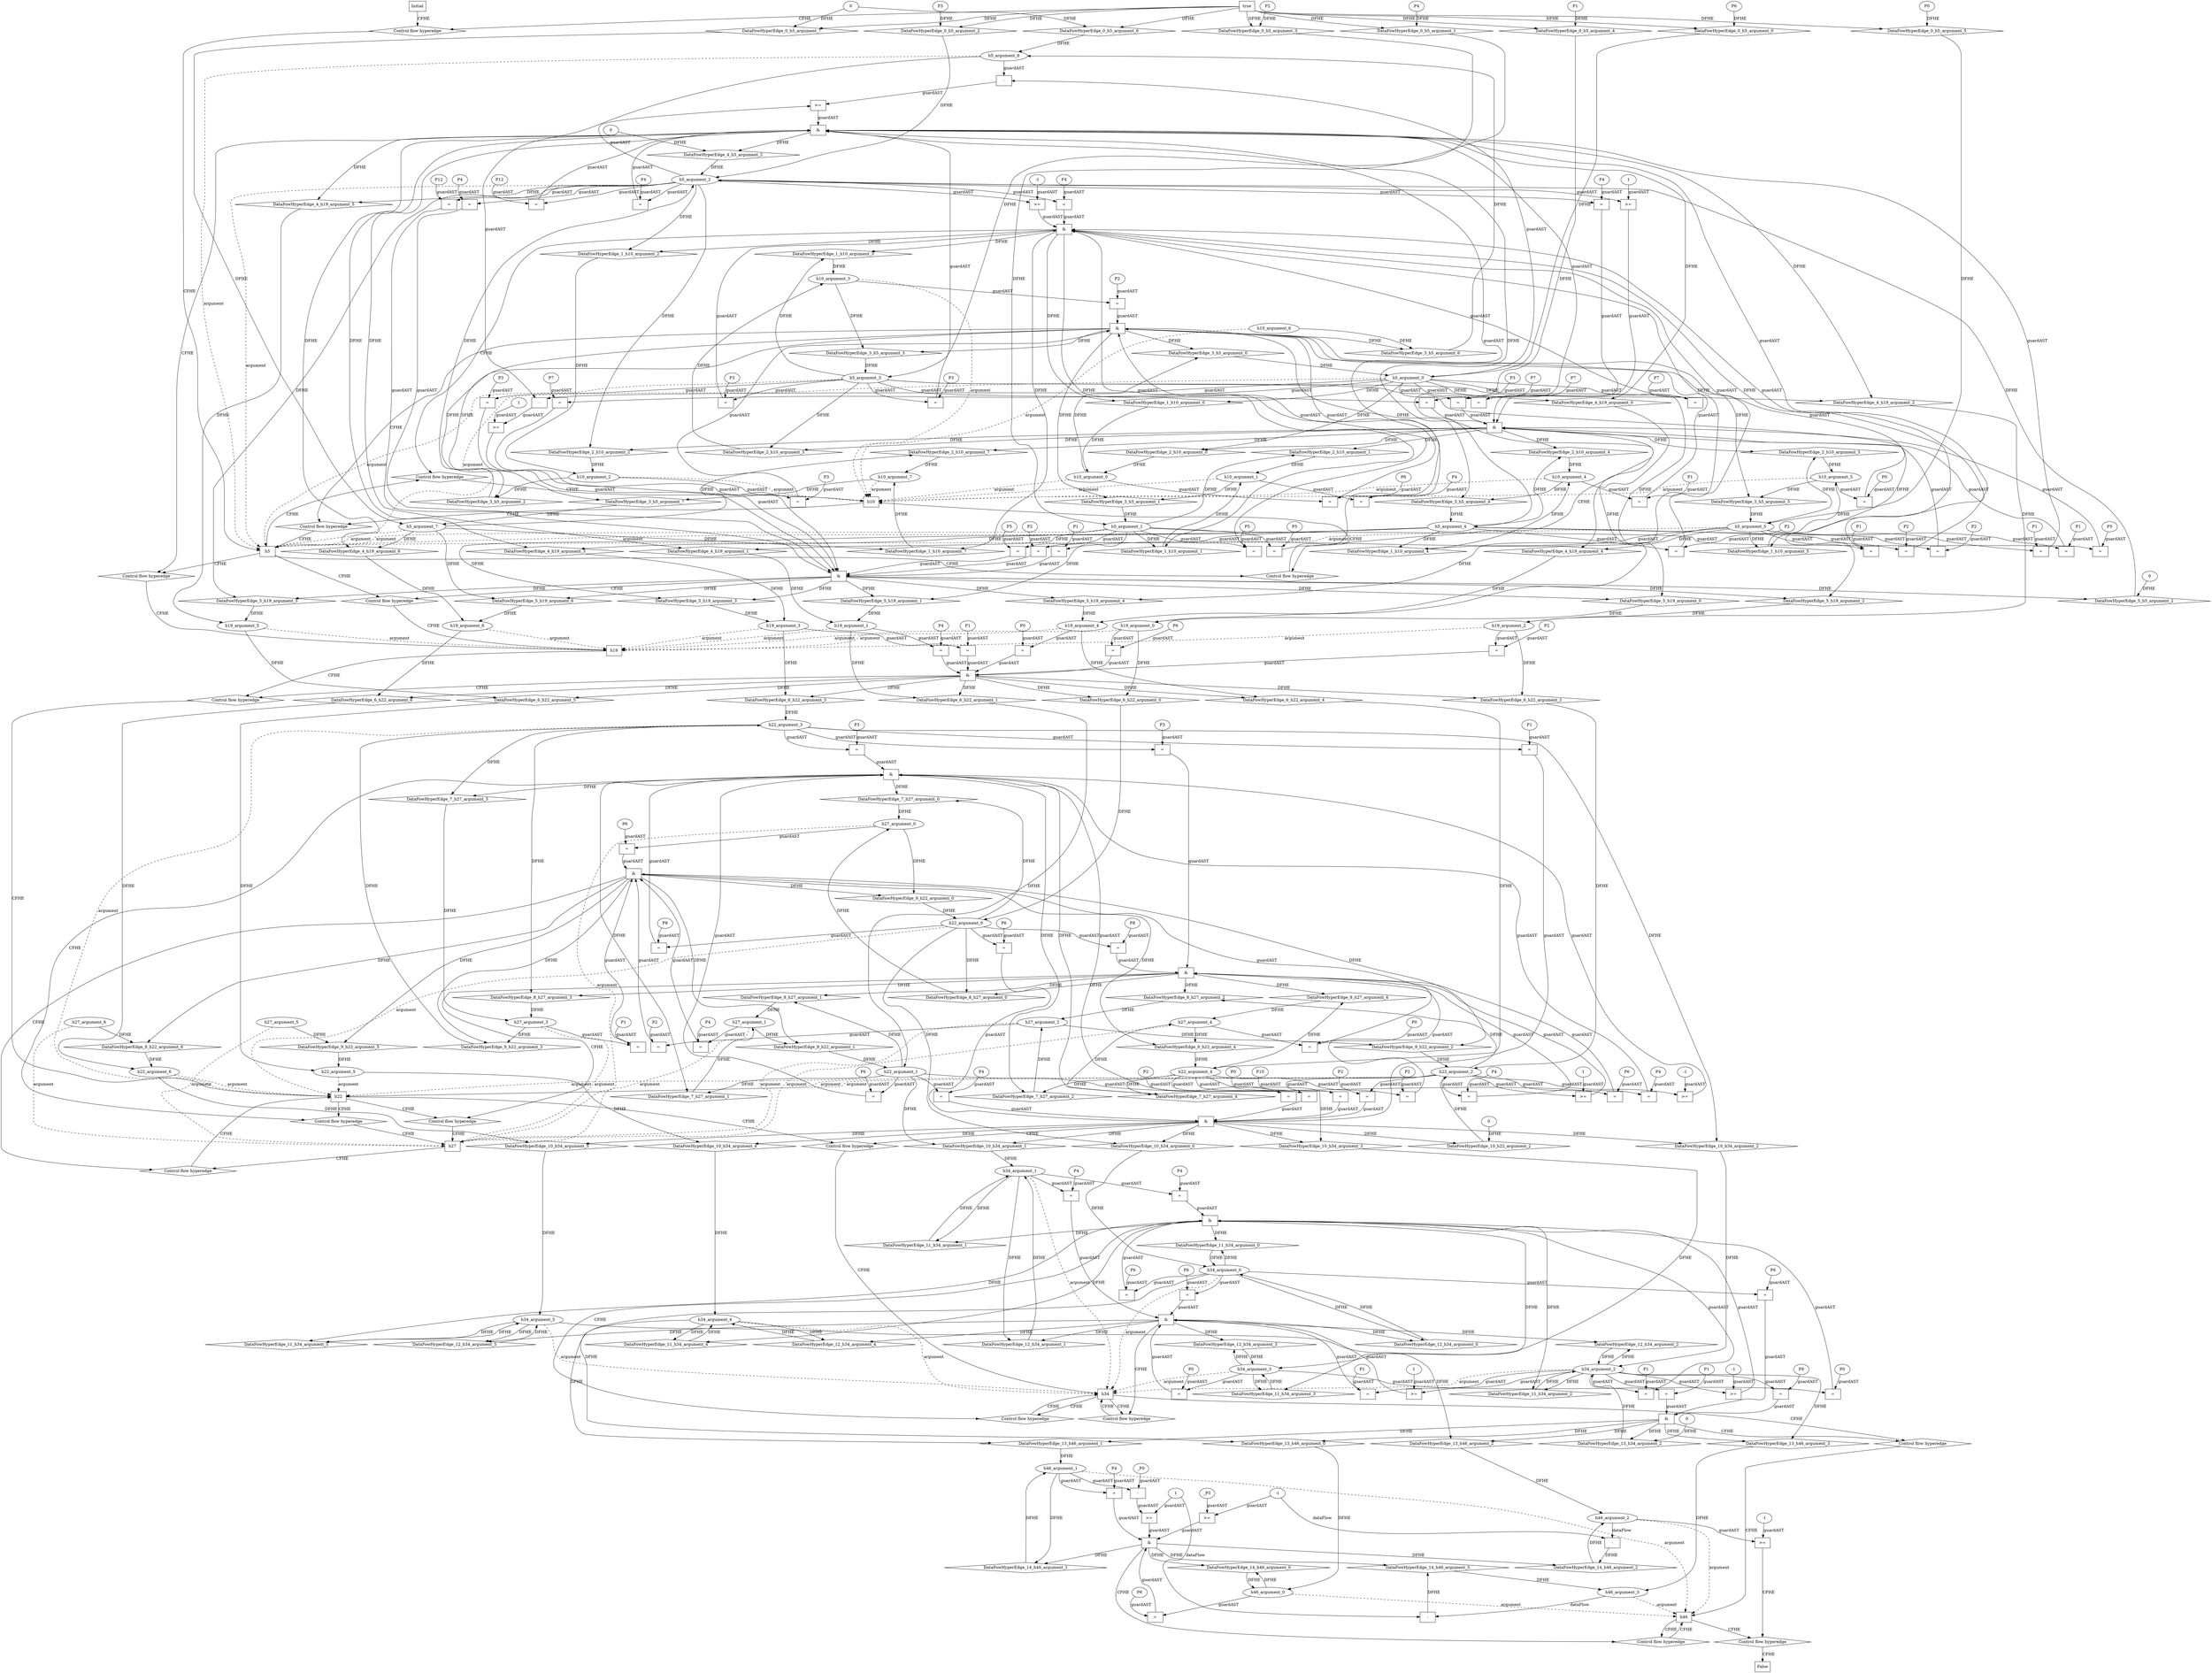 // Horn Graph
digraph {
	"xxxh5___Initial_0xxxdataFlow_0_node_0" [label="0"  nodeName="xxxh5___Initial_0xxxdataFlow_0_node_0" class=IdealInt GNNNodeID=8]
	"xxxh5___Initial_0xxxdataFlow2_node_0" [label="P2"  nodeName="xxxh5___Initial_0xxxdataFlow2_node_0" class=symbolicConstant GNNNodeID=9]
	"xxxh5___Initial_0xxxdataFlow3_node_0" [label="P4"  nodeName="xxxh5___Initial_0xxxdataFlow3_node_0" class=symbolicConstant GNNNodeID=10]
	"xxxh5___Initial_0xxxdataFlow4_node_0" [label="P6"  nodeName="xxxh5___Initial_0xxxdataFlow4_node_0" class=symbolicConstant GNNNodeID=11]
	"xxxh5___Initial_0xxxdataFlow5_node_0" [label="P1"  nodeName="xxxh5___Initial_0xxxdataFlow5_node_0" class=symbolicConstant GNNNodeID=12]
	"xxxh5___Initial_0xxxdataFlow6_node_0" [label="P0"  nodeName="xxxh5___Initial_0xxxdataFlow6_node_0" class=symbolicConstant GNNNodeID=13]
	"xxxh5___Initial_0xxxdataFlow7_node_0" [label="P3"  nodeName="xxxh5___Initial_0xxxdataFlow7_node_0" class=symbolicConstant GNNNodeID=14]
	"xxxh10___h5_1xxxguard_0_node_0" [label="="  nodeName="xxxh10___h5_1xxxguard_0_node_0" class=Operator GNNNodeID=23 shape=rect]
	"xxxh10___h5_1xxxguard_0_node_1" [label="P3"  nodeName="xxxh10___h5_1xxxguard_0_node_1" class=symbolicConstant GNNNodeID=24]
		"xxxh10___h5_1xxxguard_0_node_1" -> "xxxh10___h5_1xxxguard_0_node_0" [ label="guardAST"]
		"h5_argument_3" -> "xxxh10___h5_1xxxguard_0_node_0" [ label="guardAST"]
	"xxxh10___h5_1xxxguard1_node_0" [label="="  nodeName="xxxh10___h5_1xxxguard1_node_0" class=Operator GNNNodeID=25 shape=rect]
	"xxxh10___h5_1xxxguard1_node_1" [label="P2"  nodeName="xxxh10___h5_1xxxguard1_node_1" class=symbolicConstant GNNNodeID=26]
		"xxxh10___h5_1xxxguard1_node_1" -> "xxxh10___h5_1xxxguard1_node_0" [ label="guardAST"]
		"h5_argument_4" -> "xxxh10___h5_1xxxguard1_node_0" [ label="guardAST"]
	"xxxh10___h5_1xxxguard2_node_0" [label="="  nodeName="xxxh10___h5_1xxxguard2_node_0" class=Operator GNNNodeID=27 shape=rect]
	"xxxh10___h5_1xxxguard2_node_1" [label="P4"  nodeName="xxxh10___h5_1xxxguard2_node_1" class=symbolicConstant GNNNodeID=28]
		"xxxh10___h5_1xxxguard2_node_1" -> "xxxh10___h5_1xxxguard2_node_0" [ label="guardAST"]
		"h5_argument_2" -> "xxxh10___h5_1xxxguard2_node_0" [ label="guardAST"]
	"xxxh10___h5_1xxxguard3_node_0" [label=">="  nodeName="xxxh10___h5_1xxxguard3_node_0" class=Operator GNNNodeID=29 shape=rect]
	"xxxh10___h5_1xxxguard3_node_1" [label="-1"  nodeName="xxxh10___h5_1xxxguard3_node_1" class=IdealInt GNNNodeID=30]
		"xxxh10___h5_1xxxguard3_node_1" -> "xxxh10___h5_1xxxguard3_node_0" [ label="guardAST"]
		"h5_argument_2" -> "xxxh10___h5_1xxxguard3_node_0" [ label="guardAST"]
	"xxxh10___h5_1xxxguard4_node_0" [label="="  nodeName="xxxh10___h5_1xxxguard4_node_0" class=Operator GNNNodeID=31 shape=rect]
	"xxxh10___h5_1xxxguard4_node_1" [label="P7"  nodeName="xxxh10___h5_1xxxguard4_node_1" class=symbolicConstant GNNNodeID=32]
		"xxxh10___h5_1xxxguard4_node_1" -> "xxxh10___h5_1xxxguard4_node_0" [ label="guardAST"]
		"h5_argument_0" -> "xxxh10___h5_1xxxguard4_node_0" [ label="guardAST"]
	"xxxh10___h5_1xxxguard5_node_0" [label="="  nodeName="xxxh10___h5_1xxxguard5_node_0" class=Operator GNNNodeID=33 shape=rect]
	"xxxh10___h5_1xxxguard5_node_1" [label="P1"  nodeName="xxxh10___h5_1xxxguard5_node_1" class=symbolicConstant GNNNodeID=34]
		"xxxh10___h5_1xxxguard5_node_1" -> "xxxh10___h5_1xxxguard5_node_0" [ label="guardAST"]
		"h5_argument_5" -> "xxxh10___h5_1xxxguard5_node_0" [ label="guardAST"]
	"xxxh10___h5_1xxxguard6_node_0" [label="="  nodeName="xxxh10___h5_1xxxguard6_node_0" class=Operator GNNNodeID=35 shape=rect]
	"xxxh10___h5_1xxxguard6_node_1" [label="P5"  nodeName="xxxh10___h5_1xxxguard6_node_1" class=symbolicConstant GNNNodeID=36]
		"xxxh10___h5_1xxxguard6_node_1" -> "xxxh10___h5_1xxxguard6_node_0" [ label="guardAST"]
		"h5_argument_1" -> "xxxh10___h5_1xxxguard6_node_0" [ label="guardAST"]
	"xxxh10___h5_2xxxguard_0_node_0" [label="="  nodeName="xxxh10___h5_2xxxguard_0_node_0" class=Operator GNNNodeID=37 shape=rect]
	"xxxh10___h5_2xxxguard_0_node_1" [label="P3"  nodeName="xxxh10___h5_2xxxguard_0_node_1" class=symbolicConstant GNNNodeID=38]
		"xxxh10___h5_2xxxguard_0_node_1" -> "xxxh10___h5_2xxxguard_0_node_0" [ label="guardAST"]
		"h5_argument_3" -> "xxxh10___h5_2xxxguard_0_node_0" [ label="guardAST"]
	"xxxh10___h5_2xxxguard1_node_0" [label="="  nodeName="xxxh10___h5_2xxxguard1_node_0" class=Operator GNNNodeID=39 shape=rect]
	"xxxh10___h5_2xxxguard1_node_1" [label="P2"  nodeName="xxxh10___h5_2xxxguard1_node_1" class=symbolicConstant GNNNodeID=40]
		"xxxh10___h5_2xxxguard1_node_1" -> "xxxh10___h5_2xxxguard1_node_0" [ label="guardAST"]
		"h5_argument_4" -> "xxxh10___h5_2xxxguard1_node_0" [ label="guardAST"]
	"xxxh10___h5_2xxxguard2_node_0" [label="="  nodeName="xxxh10___h5_2xxxguard2_node_0" class=Operator GNNNodeID=41 shape=rect]
	"xxxh10___h5_2xxxguard2_node_1" [label="P4"  nodeName="xxxh10___h5_2xxxguard2_node_1" class=symbolicConstant GNNNodeID=42]
		"xxxh10___h5_2xxxguard2_node_1" -> "xxxh10___h5_2xxxguard2_node_0" [ label="guardAST"]
		"h5_argument_2" -> "xxxh10___h5_2xxxguard2_node_0" [ label="guardAST"]
	"xxxh10___h5_2xxxguard3_node_0" [label=">="  nodeName="xxxh10___h5_2xxxguard3_node_0" class=Operator GNNNodeID=43 shape=rect]
	"xxxh10___h5_2xxxguard3_node_2" [label="1"  nodeName="xxxh10___h5_2xxxguard3_node_2" class=IdealInt GNNNodeID=44]
		"h5_argument_2" -> "xxxh10___h5_2xxxguard3_node_0" [ label="guardAST"]
		"xxxh10___h5_2xxxguard3_node_2" -> "xxxh10___h5_2xxxguard3_node_0" [ label="guardAST"]
	"xxxh10___h5_2xxxguard4_node_0" [label="="  nodeName="xxxh10___h5_2xxxguard4_node_0" class=Operator GNNNodeID=45 shape=rect]
	"xxxh10___h5_2xxxguard4_node_1" [label="P7"  nodeName="xxxh10___h5_2xxxguard4_node_1" class=symbolicConstant GNNNodeID=46]
		"xxxh10___h5_2xxxguard4_node_1" -> "xxxh10___h5_2xxxguard4_node_0" [ label="guardAST"]
		"h5_argument_0" -> "xxxh10___h5_2xxxguard4_node_0" [ label="guardAST"]
	"xxxh10___h5_2xxxguard5_node_0" [label="="  nodeName="xxxh10___h5_2xxxguard5_node_0" class=Operator GNNNodeID=47 shape=rect]
	"xxxh10___h5_2xxxguard5_node_1" [label="P1"  nodeName="xxxh10___h5_2xxxguard5_node_1" class=symbolicConstant GNNNodeID=48]
		"xxxh10___h5_2xxxguard5_node_1" -> "xxxh10___h5_2xxxguard5_node_0" [ label="guardAST"]
		"h5_argument_5" -> "xxxh10___h5_2xxxguard5_node_0" [ label="guardAST"]
	"xxxh10___h5_2xxxguard6_node_0" [label="="  nodeName="xxxh10___h5_2xxxguard6_node_0" class=Operator GNNNodeID=49 shape=rect]
	"xxxh10___h5_2xxxguard6_node_1" [label="P5"  nodeName="xxxh10___h5_2xxxguard6_node_1" class=symbolicConstant GNNNodeID=50]
		"xxxh10___h5_2xxxguard6_node_1" -> "xxxh10___h5_2xxxguard6_node_0" [ label="guardAST"]
		"h5_argument_1" -> "xxxh10___h5_2xxxguard6_node_0" [ label="guardAST"]
	"xxxh5___h10_3xxxguard_0_node_0" [label="="  nodeName="xxxh5___h10_3xxxguard_0_node_0" class=Operator GNNNodeID=51 shape=rect]
	"xxxh5___h10_3xxxguard_0_node_1" [label="P1"  nodeName="xxxh5___h10_3xxxguard_0_node_1" class=symbolicConstant GNNNodeID=52]
		"xxxh5___h10_3xxxguard_0_node_1" -> "xxxh5___h10_3xxxguard_0_node_0" [ label="guardAST"]
		"h10_argument_4" -> "xxxh5___h10_3xxxguard_0_node_0" [ label="guardAST"]
	"xxxh5___h10_3xxxguard1_node_0" [label="="  nodeName="xxxh5___h10_3xxxguard1_node_0" class=Operator GNNNodeID=53 shape=rect]
	"xxxh5___h10_3xxxguard1_node_1" [label="P0"  nodeName="xxxh5___h10_3xxxguard1_node_1" class=symbolicConstant GNNNodeID=54]
		"xxxh5___h10_3xxxguard1_node_1" -> "xxxh5___h10_3xxxguard1_node_0" [ label="guardAST"]
		"h10_argument_5" -> "xxxh5___h10_3xxxguard1_node_0" [ label="guardAST"]
	"xxxh5___h10_3xxxguard2_node_0" [label="="  nodeName="xxxh5___h10_3xxxguard2_node_0" class=Operator GNNNodeID=55 shape=rect]
	"xxxh5___h10_3xxxguard2_node_1" [label="P2"  nodeName="xxxh5___h10_3xxxguard2_node_1" class=symbolicConstant GNNNodeID=56]
		"xxxh5___h10_3xxxguard2_node_1" -> "xxxh5___h10_3xxxguard2_node_0" [ label="guardAST"]
		"h10_argument_3" -> "xxxh5___h10_3xxxguard2_node_0" [ label="guardAST"]
	"xxxh5___h10_3xxxguard3_node_0" [label="="  nodeName="xxxh5___h10_3xxxguard3_node_0" class=Operator GNNNodeID=57 shape=rect]
	"xxxh5___h10_3xxxguard3_node_1" [label="P6"  nodeName="xxxh5___h10_3xxxguard3_node_1" class=symbolicConstant GNNNodeID=58]
		"xxxh5___h10_3xxxguard3_node_1" -> "xxxh5___h10_3xxxguard3_node_0" [ label="guardAST"]
		"h10_argument_0" -> "xxxh5___h10_3xxxguard3_node_0" [ label="guardAST"]
	"xxxh5___h10_3xxxguard4_node_0" [label="="  nodeName="xxxh5___h10_3xxxguard4_node_0" class=Operator GNNNodeID=59 shape=rect]
	"xxxh5___h10_3xxxguard4_node_1" [label="P4"  nodeName="xxxh5___h10_3xxxguard4_node_1" class=symbolicConstant GNNNodeID=60]
		"xxxh5___h10_3xxxguard4_node_1" -> "xxxh5___h10_3xxxguard4_node_0" [ label="guardAST"]
		"h10_argument_1" -> "xxxh5___h10_3xxxguard4_node_0" [ label="guardAST"]
	"xxxh5___h10_3xxxguard5_node_0" [label="="  nodeName="xxxh5___h10_3xxxguard5_node_0" class=Operator GNNNodeID=61 shape=rect]
	"xxxh5___h10_3xxxguard5_node_1" [label="P3"  nodeName="xxxh5___h10_3xxxguard5_node_1" class=symbolicConstant GNNNodeID=62]
		"xxxh5___h10_3xxxguard5_node_1" -> "xxxh5___h10_3xxxguard5_node_0" [ label="guardAST"]
		"h10_argument_2" -> "xxxh5___h10_3xxxguard5_node_0" [ label="guardAST"]
	"xxxh19___h5_4xxxguard_0_node_0" [label="="  nodeName="xxxh19___h5_4xxxguard_0_node_0" class=Operator GNNNodeID=70 shape=rect]
	"xxxh19___h5_4xxxguard_0_node_2" [label="P12"  nodeName="xxxh19___h5_4xxxguard_0_node_2" class=symbolicConstant GNNNodeID=71]
		"h5_argument_2" -> "xxxh19___h5_4xxxguard_0_node_0" [ label="guardAST"]
		"xxxh19___h5_4xxxguard_0_node_2" -> "xxxh19___h5_4xxxguard_0_node_0" [ label="guardAST"]
	"xxxh19___h5_4xxxguard1_node_0" [label="="  nodeName="xxxh19___h5_4xxxguard1_node_0" class=Operator GNNNodeID=72 shape=rect]
	"xxxh19___h5_4xxxguard1_node_1" [label="P3"  nodeName="xxxh19___h5_4xxxguard1_node_1" class=symbolicConstant GNNNodeID=73]
		"xxxh19___h5_4xxxguard1_node_1" -> "xxxh19___h5_4xxxguard1_node_0" [ label="guardAST"]
		"h5_argument_3" -> "xxxh19___h5_4xxxguard1_node_0" [ label="guardAST"]
	"xxxh19___h5_4xxxguard2_node_0" [label="="  nodeName="xxxh19___h5_4xxxguard2_node_0" class=Operator GNNNodeID=74 shape=rect]
	"xxxh19___h5_4xxxguard2_node_1" [label="P5"  nodeName="xxxh19___h5_4xxxguard2_node_1" class=symbolicConstant GNNNodeID=75]
		"xxxh19___h5_4xxxguard2_node_1" -> "xxxh19___h5_4xxxguard2_node_0" [ label="guardAST"]
		"h5_argument_1" -> "xxxh19___h5_4xxxguard2_node_0" [ label="guardAST"]
	"xxxh19___h5_4xxxguard3_node_0" [label=">="  nodeName="xxxh19___h5_4xxxguard3_node_0" class=Operator GNNNodeID=76 shape=rect]
	"xxxh19___h5_4xxxguard3_node_2" [label="-"  nodeName="xxxh19___h5_4xxxguard3_node_2" class=Operator GNNNodeID=77 shape=rect]
		"h5_argument_2" -> "xxxh19___h5_4xxxguard3_node_0" [ label="guardAST"]
		"xxxh19___h5_4xxxguard3_node_2" -> "xxxh19___h5_4xxxguard3_node_0" [ label="guardAST"]
		"h5_argument_6" -> "xxxh19___h5_4xxxguard3_node_2" [ label="guardAST"]
		"h5_argument_0" -> "xxxh19___h5_4xxxguard3_node_2" [ label="guardAST"]
	"xxxh19___h5_4xxxguard4_node_0" [label="="  nodeName="xxxh19___h5_4xxxguard4_node_0" class=Operator GNNNodeID=78 shape=rect]
	"xxxh19___h5_4xxxguard4_node_1" [label="P1"  nodeName="xxxh19___h5_4xxxguard4_node_1" class=symbolicConstant GNNNodeID=79]
		"xxxh19___h5_4xxxguard4_node_1" -> "xxxh19___h5_4xxxguard4_node_0" [ label="guardAST"]
		"h5_argument_5" -> "xxxh19___h5_4xxxguard4_node_0" [ label="guardAST"]
	"xxxh19___h5_4xxxguard5_node_0" [label="="  nodeName="xxxh19___h5_4xxxguard5_node_0" class=Operator GNNNodeID=80 shape=rect]
	"xxxh19___h5_4xxxguard5_node_1" [label="P4"  nodeName="xxxh19___h5_4xxxguard5_node_1" class=symbolicConstant GNNNodeID=81]
		"xxxh19___h5_4xxxguard5_node_1" -> "xxxh19___h5_4xxxguard5_node_0" [ label="guardAST"]
		"h5_argument_2" -> "xxxh19___h5_4xxxguard5_node_0" [ label="guardAST"]
	"xxxh19___h5_4xxxguard6_node_0" [label="="  nodeName="xxxh19___h5_4xxxguard6_node_0" class=Operator GNNNodeID=82 shape=rect]
	"xxxh19___h5_4xxxguard6_node_1" [label="P2"  nodeName="xxxh19___h5_4xxxguard6_node_1" class=symbolicConstant GNNNodeID=83]
		"xxxh19___h5_4xxxguard6_node_1" -> "xxxh19___h5_4xxxguard6_node_0" [ label="guardAST"]
		"h5_argument_4" -> "xxxh19___h5_4xxxguard6_node_0" [ label="guardAST"]
	"xxxh19___h5_4xxxguard7_node_0" [label="="  nodeName="xxxh19___h5_4xxxguard7_node_0" class=Operator GNNNodeID=84 shape=rect]
	"xxxh19___h5_4xxxguard7_node_1" [label="P7"  nodeName="xxxh19___h5_4xxxguard7_node_1" class=symbolicConstant GNNNodeID=85]
		"xxxh19___h5_4xxxguard7_node_1" -> "xxxh19___h5_4xxxguard7_node_0" [ label="guardAST"]
		"h5_argument_0" -> "xxxh19___h5_4xxxguard7_node_0" [ label="guardAST"]
	"xxxh19___h5_5xxxguard_0_node_0" [label="="  nodeName="xxxh19___h5_5xxxguard_0_node_0" class=Operator GNNNodeID=86 shape=rect]
	"xxxh19___h5_5xxxguard_0_node_2" [label="P12"  nodeName="xxxh19___h5_5xxxguard_0_node_2" class=symbolicConstant GNNNodeID=87]
		"h5_argument_2" -> "xxxh19___h5_5xxxguard_0_node_0" [ label="guardAST"]
		"xxxh19___h5_5xxxguard_0_node_2" -> "xxxh19___h5_5xxxguard_0_node_0" [ label="guardAST"]
	"xxxh19___h5_5xxxguard1_node_0" [label="="  nodeName="xxxh19___h5_5xxxguard1_node_0" class=Operator GNNNodeID=88 shape=rect]
	"xxxh19___h5_5xxxguard1_node_1" [label="P3"  nodeName="xxxh19___h5_5xxxguard1_node_1" class=symbolicConstant GNNNodeID=89]
		"xxxh19___h5_5xxxguard1_node_1" -> "xxxh19___h5_5xxxguard1_node_0" [ label="guardAST"]
		"h5_argument_3" -> "xxxh19___h5_5xxxguard1_node_0" [ label="guardAST"]
	"xxxh19___h5_5xxxguard2_node_0" [label="="  nodeName="xxxh19___h5_5xxxguard2_node_0" class=Operator GNNNodeID=90 shape=rect]
	"xxxh19___h5_5xxxguard2_node_1" [label="P5"  nodeName="xxxh19___h5_5xxxguard2_node_1" class=symbolicConstant GNNNodeID=91]
		"xxxh19___h5_5xxxguard2_node_1" -> "xxxh19___h5_5xxxguard2_node_0" [ label="guardAST"]
		"h5_argument_1" -> "xxxh19___h5_5xxxguard2_node_0" [ label="guardAST"]
	"xxxh19___h5_5xxxguard3_node_0" [label=">="  nodeName="xxxh19___h5_5xxxguard3_node_0" class=Operator GNNNodeID=92 shape=rect]
	"xxxh19___h5_5xxxguard3_node_1" [label="-"  nodeName="xxxh19___h5_5xxxguard3_node_1" class=Operator GNNNodeID=93 shape=rect]
	"xxxh19___h5_5xxxguard3_node_4" [label="1"  nodeName="xxxh19___h5_5xxxguard3_node_4" class=IdealInt GNNNodeID=94]
		"xxxh19___h5_5xxxguard3_node_1" -> "xxxh19___h5_5xxxguard3_node_0" [ label="guardAST"]
		"xxxh19___h5_5xxxguard3_node_4" -> "xxxh19___h5_5xxxguard3_node_0" [ label="guardAST"]
		"h5_argument_6" -> "xxxh19___h5_5xxxguard3_node_1" [ label="guardAST"]
		"h5_argument_0" -> "xxxh19___h5_5xxxguard3_node_1" [ label="guardAST"]
	"xxxh19___h5_5xxxguard4_node_0" [label="="  nodeName="xxxh19___h5_5xxxguard4_node_0" class=Operator GNNNodeID=95 shape=rect]
	"xxxh19___h5_5xxxguard4_node_1" [label="P1"  nodeName="xxxh19___h5_5xxxguard4_node_1" class=symbolicConstant GNNNodeID=96]
		"xxxh19___h5_5xxxguard4_node_1" -> "xxxh19___h5_5xxxguard4_node_0" [ label="guardAST"]
		"h5_argument_5" -> "xxxh19___h5_5xxxguard4_node_0" [ label="guardAST"]
	"xxxh19___h5_5xxxguard5_node_0" [label="="  nodeName="xxxh19___h5_5xxxguard5_node_0" class=Operator GNNNodeID=97 shape=rect]
	"xxxh19___h5_5xxxguard5_node_1" [label="P4"  nodeName="xxxh19___h5_5xxxguard5_node_1" class=symbolicConstant GNNNodeID=98]
		"xxxh19___h5_5xxxguard5_node_1" -> "xxxh19___h5_5xxxguard5_node_0" [ label="guardAST"]
		"h5_argument_2" -> "xxxh19___h5_5xxxguard5_node_0" [ label="guardAST"]
	"xxxh19___h5_5xxxguard6_node_0" [label="="  nodeName="xxxh19___h5_5xxxguard6_node_0" class=Operator GNNNodeID=99 shape=rect]
	"xxxh19___h5_5xxxguard6_node_1" [label="P2"  nodeName="xxxh19___h5_5xxxguard6_node_1" class=symbolicConstant GNNNodeID=100]
		"xxxh19___h5_5xxxguard6_node_1" -> "xxxh19___h5_5xxxguard6_node_0" [ label="guardAST"]
		"h5_argument_4" -> "xxxh19___h5_5xxxguard6_node_0" [ label="guardAST"]
	"xxxh19___h5_5xxxguard7_node_0" [label="="  nodeName="xxxh19___h5_5xxxguard7_node_0" class=Operator GNNNodeID=101 shape=rect]
	"xxxh19___h5_5xxxguard7_node_1" [label="P7"  nodeName="xxxh19___h5_5xxxguard7_node_1" class=symbolicConstant GNNNodeID=102]
		"xxxh19___h5_5xxxguard7_node_1" -> "xxxh19___h5_5xxxguard7_node_0" [ label="guardAST"]
		"h5_argument_0" -> "xxxh19___h5_5xxxguard7_node_0" [ label="guardAST"]
	"xxxh22___h19_6xxxguard_0_node_0" [label="="  nodeName="xxxh22___h19_6xxxguard_0_node_0" class=Operator GNNNodeID=110 shape=rect]
	"xxxh22___h19_6xxxguard_0_node_1" [label="P0"  nodeName="xxxh22___h19_6xxxguard_0_node_1" class=symbolicConstant GNNNodeID=111]
		"xxxh22___h19_6xxxguard_0_node_1" -> "xxxh22___h19_6xxxguard_0_node_0" [ label="guardAST"]
		"h19_argument_4" -> "xxxh22___h19_6xxxguard_0_node_0" [ label="guardAST"]
	"xxxh22___h19_6xxxguard1_node_0" [label="="  nodeName="xxxh22___h19_6xxxguard1_node_0" class=Operator GNNNodeID=112 shape=rect]
	"xxxh22___h19_6xxxguard1_node_1" [label="P1"  nodeName="xxxh22___h19_6xxxguard1_node_1" class=symbolicConstant GNNNodeID=113]
		"xxxh22___h19_6xxxguard1_node_1" -> "xxxh22___h19_6xxxguard1_node_0" [ label="guardAST"]
		"h19_argument_3" -> "xxxh22___h19_6xxxguard1_node_0" [ label="guardAST"]
	"xxxh22___h19_6xxxguard2_node_0" [label="="  nodeName="xxxh22___h19_6xxxguard2_node_0" class=Operator GNNNodeID=114 shape=rect]
	"xxxh22___h19_6xxxguard2_node_1" [label="P6"  nodeName="xxxh22___h19_6xxxguard2_node_1" class=symbolicConstant GNNNodeID=115]
		"xxxh22___h19_6xxxguard2_node_1" -> "xxxh22___h19_6xxxguard2_node_0" [ label="guardAST"]
		"h19_argument_0" -> "xxxh22___h19_6xxxguard2_node_0" [ label="guardAST"]
	"xxxh22___h19_6xxxguard3_node_0" [label="="  nodeName="xxxh22___h19_6xxxguard3_node_0" class=Operator GNNNodeID=116 shape=rect]
	"xxxh22___h19_6xxxguard3_node_1" [label="P4"  nodeName="xxxh22___h19_6xxxguard3_node_1" class=symbolicConstant GNNNodeID=117]
		"xxxh22___h19_6xxxguard3_node_1" -> "xxxh22___h19_6xxxguard3_node_0" [ label="guardAST"]
		"h19_argument_1" -> "xxxh22___h19_6xxxguard3_node_0" [ label="guardAST"]
	"xxxh22___h19_6xxxguard4_node_0" [label="="  nodeName="xxxh22___h19_6xxxguard4_node_0" class=Operator GNNNodeID=118 shape=rect]
	"xxxh22___h19_6xxxguard4_node_1" [label="P2"  nodeName="xxxh22___h19_6xxxguard4_node_1" class=symbolicConstant GNNNodeID=119]
		"xxxh22___h19_6xxxguard4_node_1" -> "xxxh22___h19_6xxxguard4_node_0" [ label="guardAST"]
		"h19_argument_2" -> "xxxh22___h19_6xxxguard4_node_0" [ label="guardAST"]
	"xxxh27___h22_7xxxguard_0_node_0" [label="="  nodeName="xxxh27___h22_7xxxguard_0_node_0" class=Operator GNNNodeID=127 shape=rect]
	"xxxh27___h22_7xxxguard_0_node_1" [label="P3"  nodeName="xxxh27___h22_7xxxguard_0_node_1" class=symbolicConstant GNNNodeID=128]
		"xxxh27___h22_7xxxguard_0_node_1" -> "xxxh27___h22_7xxxguard_0_node_0" [ label="guardAST"]
		"h22_argument_3" -> "xxxh27___h22_7xxxguard_0_node_0" [ label="guardAST"]
	"xxxh27___h22_7xxxguard1_node_0" [label="="  nodeName="xxxh27___h22_7xxxguard1_node_0" class=Operator GNNNodeID=129 shape=rect]
	"xxxh27___h22_7xxxguard1_node_1" [label="P2"  nodeName="xxxh27___h22_7xxxguard1_node_1" class=symbolicConstant GNNNodeID=130]
		"xxxh27___h22_7xxxguard1_node_1" -> "xxxh27___h22_7xxxguard1_node_0" [ label="guardAST"]
		"h22_argument_4" -> "xxxh27___h22_7xxxguard1_node_0" [ label="guardAST"]
	"xxxh27___h22_7xxxguard2_node_0" [label="="  nodeName="xxxh27___h22_7xxxguard2_node_0" class=Operator GNNNodeID=131 shape=rect]
	"xxxh27___h22_7xxxguard2_node_1" [label="P4"  nodeName="xxxh27___h22_7xxxguard2_node_1" class=symbolicConstant GNNNodeID=132]
		"xxxh27___h22_7xxxguard2_node_1" -> "xxxh27___h22_7xxxguard2_node_0" [ label="guardAST"]
		"h22_argument_2" -> "xxxh27___h22_7xxxguard2_node_0" [ label="guardAST"]
	"xxxh27___h22_7xxxguard3_node_0" [label=">="  nodeName="xxxh27___h22_7xxxguard3_node_0" class=Operator GNNNodeID=133 shape=rect]
	"xxxh27___h22_7xxxguard3_node_1" [label="-1"  nodeName="xxxh27___h22_7xxxguard3_node_1" class=IdealInt GNNNodeID=134]
		"xxxh27___h22_7xxxguard3_node_1" -> "xxxh27___h22_7xxxguard3_node_0" [ label="guardAST"]
		"h22_argument_2" -> "xxxh27___h22_7xxxguard3_node_0" [ label="guardAST"]
	"xxxh27___h22_7xxxguard4_node_0" [label="="  nodeName="xxxh27___h22_7xxxguard4_node_0" class=Operator GNNNodeID=135 shape=rect]
	"xxxh27___h22_7xxxguard4_node_1" [label="P8"  nodeName="xxxh27___h22_7xxxguard4_node_1" class=symbolicConstant GNNNodeID=136]
		"xxxh27___h22_7xxxguard4_node_1" -> "xxxh27___h22_7xxxguard4_node_0" [ label="guardAST"]
		"h22_argument_0" -> "xxxh27___h22_7xxxguard4_node_0" [ label="guardAST"]
	"xxxh27___h22_7xxxguard5_node_0" [label="="  nodeName="xxxh27___h22_7xxxguard5_node_0" class=Operator GNNNodeID=137 shape=rect]
	"xxxh27___h22_7xxxguard5_node_1" [label="P6"  nodeName="xxxh27___h22_7xxxguard5_node_1" class=symbolicConstant GNNNodeID=138]
		"xxxh27___h22_7xxxguard5_node_1" -> "xxxh27___h22_7xxxguard5_node_0" [ label="guardAST"]
		"h22_argument_1" -> "xxxh27___h22_7xxxguard5_node_0" [ label="guardAST"]
	"xxxh27___h22_8xxxguard_0_node_0" [label="="  nodeName="xxxh27___h22_8xxxguard_0_node_0" class=Operator GNNNodeID=139 shape=rect]
	"xxxh27___h22_8xxxguard_0_node_1" [label="P3"  nodeName="xxxh27___h22_8xxxguard_0_node_1" class=symbolicConstant GNNNodeID=140]
		"xxxh27___h22_8xxxguard_0_node_1" -> "xxxh27___h22_8xxxguard_0_node_0" [ label="guardAST"]
		"h22_argument_3" -> "xxxh27___h22_8xxxguard_0_node_0" [ label="guardAST"]
	"xxxh27___h22_8xxxguard1_node_0" [label="="  nodeName="xxxh27___h22_8xxxguard1_node_0" class=Operator GNNNodeID=141 shape=rect]
	"xxxh27___h22_8xxxguard1_node_1" [label="P2"  nodeName="xxxh27___h22_8xxxguard1_node_1" class=symbolicConstant GNNNodeID=142]
		"xxxh27___h22_8xxxguard1_node_1" -> "xxxh27___h22_8xxxguard1_node_0" [ label="guardAST"]
		"h22_argument_4" -> "xxxh27___h22_8xxxguard1_node_0" [ label="guardAST"]
	"xxxh27___h22_8xxxguard2_node_0" [label="="  nodeName="xxxh27___h22_8xxxguard2_node_0" class=Operator GNNNodeID=143 shape=rect]
	"xxxh27___h22_8xxxguard2_node_1" [label="P4"  nodeName="xxxh27___h22_8xxxguard2_node_1" class=symbolicConstant GNNNodeID=144]
		"xxxh27___h22_8xxxguard2_node_1" -> "xxxh27___h22_8xxxguard2_node_0" [ label="guardAST"]
		"h22_argument_2" -> "xxxh27___h22_8xxxguard2_node_0" [ label="guardAST"]
	"xxxh27___h22_8xxxguard3_node_0" [label=">="  nodeName="xxxh27___h22_8xxxguard3_node_0" class=Operator GNNNodeID=145 shape=rect]
	"xxxh27___h22_8xxxguard3_node_2" [label="1"  nodeName="xxxh27___h22_8xxxguard3_node_2" class=IdealInt GNNNodeID=146]
		"h22_argument_2" -> "xxxh27___h22_8xxxguard3_node_0" [ label="guardAST"]
		"xxxh27___h22_8xxxguard3_node_2" -> "xxxh27___h22_8xxxguard3_node_0" [ label="guardAST"]
	"xxxh27___h22_8xxxguard4_node_0" [label="="  nodeName="xxxh27___h22_8xxxguard4_node_0" class=Operator GNNNodeID=147 shape=rect]
	"xxxh27___h22_8xxxguard4_node_1" [label="P8"  nodeName="xxxh27___h22_8xxxguard4_node_1" class=symbolicConstant GNNNodeID=148]
		"xxxh27___h22_8xxxguard4_node_1" -> "xxxh27___h22_8xxxguard4_node_0" [ label="guardAST"]
		"h22_argument_0" -> "xxxh27___h22_8xxxguard4_node_0" [ label="guardAST"]
	"xxxh27___h22_8xxxguard5_node_0" [label="="  nodeName="xxxh27___h22_8xxxguard5_node_0" class=Operator GNNNodeID=149 shape=rect]
	"xxxh27___h22_8xxxguard5_node_1" [label="P6"  nodeName="xxxh27___h22_8xxxguard5_node_1" class=symbolicConstant GNNNodeID=150]
		"xxxh27___h22_8xxxguard5_node_1" -> "xxxh27___h22_8xxxguard5_node_0" [ label="guardAST"]
		"h22_argument_1" -> "xxxh27___h22_8xxxguard5_node_0" [ label="guardAST"]
	"xxxh22___h27_9xxxguard_0_node_0" [label="="  nodeName="xxxh22___h27_9xxxguard_0_node_0" class=Operator GNNNodeID=151 shape=rect]
	"xxxh22___h27_9xxxguard_0_node_1" [label="P0"  nodeName="xxxh22___h27_9xxxguard_0_node_1" class=symbolicConstant GNNNodeID=152]
		"xxxh22___h27_9xxxguard_0_node_1" -> "xxxh22___h27_9xxxguard_0_node_0" [ label="guardAST"]
		"h27_argument_4" -> "xxxh22___h27_9xxxguard_0_node_0" [ label="guardAST"]
	"xxxh22___h27_9xxxguard1_node_0" [label="="  nodeName="xxxh22___h27_9xxxguard1_node_0" class=Operator GNNNodeID=153 shape=rect]
	"xxxh22___h27_9xxxguard1_node_1" [label="P1"  nodeName="xxxh22___h27_9xxxguard1_node_1" class=symbolicConstant GNNNodeID=154]
		"xxxh22___h27_9xxxguard1_node_1" -> "xxxh22___h27_9xxxguard1_node_0" [ label="guardAST"]
		"h27_argument_3" -> "xxxh22___h27_9xxxguard1_node_0" [ label="guardAST"]
	"xxxh22___h27_9xxxguard2_node_0" [label="="  nodeName="xxxh22___h27_9xxxguard2_node_0" class=Operator GNNNodeID=155 shape=rect]
	"xxxh22___h27_9xxxguard2_node_1" [label="P6"  nodeName="xxxh22___h27_9xxxguard2_node_1" class=symbolicConstant GNNNodeID=156]
		"xxxh22___h27_9xxxguard2_node_1" -> "xxxh22___h27_9xxxguard2_node_0" [ label="guardAST"]
		"h27_argument_0" -> "xxxh22___h27_9xxxguard2_node_0" [ label="guardAST"]
	"xxxh22___h27_9xxxguard3_node_0" [label="="  nodeName="xxxh22___h27_9xxxguard3_node_0" class=Operator GNNNodeID=157 shape=rect]
	"xxxh22___h27_9xxxguard3_node_1" [label="P4"  nodeName="xxxh22___h27_9xxxguard3_node_1" class=symbolicConstant GNNNodeID=158]
		"xxxh22___h27_9xxxguard3_node_1" -> "xxxh22___h27_9xxxguard3_node_0" [ label="guardAST"]
		"h27_argument_1" -> "xxxh22___h27_9xxxguard3_node_0" [ label="guardAST"]
	"xxxh22___h27_9xxxguard4_node_0" [label="="  nodeName="xxxh22___h27_9xxxguard4_node_0" class=Operator GNNNodeID=159 shape=rect]
	"xxxh22___h27_9xxxguard4_node_1" [label="P2"  nodeName="xxxh22___h27_9xxxguard4_node_1" class=symbolicConstant GNNNodeID=160]
		"xxxh22___h27_9xxxguard4_node_1" -> "xxxh22___h27_9xxxguard4_node_0" [ label="guardAST"]
		"h27_argument_2" -> "xxxh22___h27_9xxxguard4_node_0" [ label="guardAST"]
	"xxxh34___h22_10xxxguard_0_node_0" [label="="  nodeName="xxxh34___h22_10xxxguard_0_node_0" class=Operator GNNNodeID=167 shape=rect]
	"xxxh34___h22_10xxxguard_0_node_1" [label="P1"  nodeName="xxxh34___h22_10xxxguard_0_node_1" class=symbolicConstant GNNNodeID=168]
		"xxxh34___h22_10xxxguard_0_node_1" -> "xxxh34___h22_10xxxguard_0_node_0" [ label="guardAST"]
		"h22_argument_3" -> "xxxh34___h22_10xxxguard_0_node_0" [ label="guardAST"]
	"xxxh34___h22_10xxxguard1_node_0" [label="="  nodeName="xxxh34___h22_10xxxguard1_node_0" class=Operator GNNNodeID=169 shape=rect]
	"xxxh34___h22_10xxxguard1_node_1" [label="P0"  nodeName="xxxh34___h22_10xxxguard1_node_1" class=symbolicConstant GNNNodeID=170]
		"xxxh34___h22_10xxxguard1_node_1" -> "xxxh34___h22_10xxxguard1_node_0" [ label="guardAST"]
		"h22_argument_4" -> "xxxh34___h22_10xxxguard1_node_0" [ label="guardAST"]
	"xxxh34___h22_10xxxguard2_node_0" [label="="  nodeName="xxxh34___h22_10xxxguard2_node_0" class=Operator GNNNodeID=171 shape=rect]
	"xxxh34___h22_10xxxguard2_node_2" [label="P10"  nodeName="xxxh34___h22_10xxxguard2_node_2" class=symbolicConstant GNNNodeID=172]
		"h22_argument_2" -> "xxxh34___h22_10xxxguard2_node_0" [ label="guardAST"]
		"xxxh34___h22_10xxxguard2_node_2" -> "xxxh34___h22_10xxxguard2_node_0" [ label="guardAST"]
	"xxxh34___h22_10xxxguard3_node_0" [label="="  nodeName="xxxh34___h22_10xxxguard3_node_0" class=Operator GNNNodeID=173 shape=rect]
	"xxxh34___h22_10xxxguard3_node_1" [label="P2"  nodeName="xxxh34___h22_10xxxguard3_node_1" class=symbolicConstant GNNNodeID=174]
		"xxxh34___h22_10xxxguard3_node_1" -> "xxxh34___h22_10xxxguard3_node_0" [ label="guardAST"]
		"h22_argument_2" -> "xxxh34___h22_10xxxguard3_node_0" [ label="guardAST"]
	"xxxh34___h22_10xxxguard4_node_0" [label="="  nodeName="xxxh34___h22_10xxxguard4_node_0" class=Operator GNNNodeID=175 shape=rect]
	"xxxh34___h22_10xxxguard4_node_1" [label="P6"  nodeName="xxxh34___h22_10xxxguard4_node_1" class=symbolicConstant GNNNodeID=176]
		"xxxh34___h22_10xxxguard4_node_1" -> "xxxh34___h22_10xxxguard4_node_0" [ label="guardAST"]
		"h22_argument_0" -> "xxxh34___h22_10xxxguard4_node_0" [ label="guardAST"]
	"xxxh34___h22_10xxxguard5_node_0" [label="="  nodeName="xxxh34___h22_10xxxguard5_node_0" class=Operator GNNNodeID=177 shape=rect]
	"xxxh34___h22_10xxxguard5_node_1" [label="P4"  nodeName="xxxh34___h22_10xxxguard5_node_1" class=symbolicConstant GNNNodeID=178]
		"xxxh34___h22_10xxxguard5_node_1" -> "xxxh34___h22_10xxxguard5_node_0" [ label="guardAST"]
		"h22_argument_1" -> "xxxh34___h22_10xxxguard5_node_0" [ label="guardAST"]
	"xxxh34___h34_11xxxguard_0_node_0" [label="="  nodeName="xxxh34___h34_11xxxguard_0_node_0" class=Operator GNNNodeID=179 shape=rect]
	"xxxh34___h34_11xxxguard_0_node_1" [label="P0"  nodeName="xxxh34___h34_11xxxguard_0_node_1" class=symbolicConstant GNNNodeID=180]
		"xxxh34___h34_11xxxguard_0_node_1" -> "xxxh34___h34_11xxxguard_0_node_0" [ label="guardAST"]
		"h34_argument_3" -> "xxxh34___h34_11xxxguard_0_node_0" [ label="guardAST"]
	"xxxh34___h34_11xxxguard1_node_0" [label="="  nodeName="xxxh34___h34_11xxxguard1_node_0" class=Operator GNNNodeID=181 shape=rect]
	"xxxh34___h34_11xxxguard1_node_1" [label="P1"  nodeName="xxxh34___h34_11xxxguard1_node_1" class=symbolicConstant GNNNodeID=182]
		"xxxh34___h34_11xxxguard1_node_1" -> "xxxh34___h34_11xxxguard1_node_0" [ label="guardAST"]
		"h34_argument_2" -> "xxxh34___h34_11xxxguard1_node_0" [ label="guardAST"]
	"xxxh34___h34_11xxxguard2_node_0" [label=">="  nodeName="xxxh34___h34_11xxxguard2_node_0" class=Operator GNNNodeID=183 shape=rect]
	"xxxh34___h34_11xxxguard2_node_1" [label="-1"  nodeName="xxxh34___h34_11xxxguard2_node_1" class=IdealInt GNNNodeID=184]
		"xxxh34___h34_11xxxguard2_node_1" -> "xxxh34___h34_11xxxguard2_node_0" [ label="guardAST"]
		"h34_argument_2" -> "xxxh34___h34_11xxxguard2_node_0" [ label="guardAST"]
	"xxxh34___h34_11xxxguard3_node_0" [label="="  nodeName="xxxh34___h34_11xxxguard3_node_0" class=Operator GNNNodeID=185 shape=rect]
	"xxxh34___h34_11xxxguard3_node_1" [label="P6"  nodeName="xxxh34___h34_11xxxguard3_node_1" class=symbolicConstant GNNNodeID=186]
		"xxxh34___h34_11xxxguard3_node_1" -> "xxxh34___h34_11xxxguard3_node_0" [ label="guardAST"]
		"h34_argument_0" -> "xxxh34___h34_11xxxguard3_node_0" [ label="guardAST"]
	"xxxh34___h34_11xxxguard4_node_0" [label="="  nodeName="xxxh34___h34_11xxxguard4_node_0" class=Operator GNNNodeID=187 shape=rect]
	"xxxh34___h34_11xxxguard4_node_1" [label="P4"  nodeName="xxxh34___h34_11xxxguard4_node_1" class=symbolicConstant GNNNodeID=188]
		"xxxh34___h34_11xxxguard4_node_1" -> "xxxh34___h34_11xxxguard4_node_0" [ label="guardAST"]
		"h34_argument_1" -> "xxxh34___h34_11xxxguard4_node_0" [ label="guardAST"]
	"xxxh34___h34_12xxxguard_0_node_0" [label="="  nodeName="xxxh34___h34_12xxxguard_0_node_0" class=Operator GNNNodeID=189 shape=rect]
	"xxxh34___h34_12xxxguard_0_node_1" [label="P0"  nodeName="xxxh34___h34_12xxxguard_0_node_1" class=symbolicConstant GNNNodeID=190]
		"xxxh34___h34_12xxxguard_0_node_1" -> "xxxh34___h34_12xxxguard_0_node_0" [ label="guardAST"]
		"h34_argument_3" -> "xxxh34___h34_12xxxguard_0_node_0" [ label="guardAST"]
	"xxxh34___h34_12xxxguard1_node_0" [label="="  nodeName="xxxh34___h34_12xxxguard1_node_0" class=Operator GNNNodeID=191 shape=rect]
	"xxxh34___h34_12xxxguard1_node_1" [label="P1"  nodeName="xxxh34___h34_12xxxguard1_node_1" class=symbolicConstant GNNNodeID=192]
		"xxxh34___h34_12xxxguard1_node_1" -> "xxxh34___h34_12xxxguard1_node_0" [ label="guardAST"]
		"h34_argument_2" -> "xxxh34___h34_12xxxguard1_node_0" [ label="guardAST"]
	"xxxh34___h34_12xxxguard2_node_0" [label=">="  nodeName="xxxh34___h34_12xxxguard2_node_0" class=Operator GNNNodeID=193 shape=rect]
	"xxxh34___h34_12xxxguard2_node_2" [label="1"  nodeName="xxxh34___h34_12xxxguard2_node_2" class=IdealInt GNNNodeID=194]
		"h34_argument_2" -> "xxxh34___h34_12xxxguard2_node_0" [ label="guardAST"]
		"xxxh34___h34_12xxxguard2_node_2" -> "xxxh34___h34_12xxxguard2_node_0" [ label="guardAST"]
	"xxxh34___h34_12xxxguard3_node_0" [label="="  nodeName="xxxh34___h34_12xxxguard3_node_0" class=Operator GNNNodeID=195 shape=rect]
	"xxxh34___h34_12xxxguard3_node_1" [label="P6"  nodeName="xxxh34___h34_12xxxguard3_node_1" class=symbolicConstant GNNNodeID=196]
		"xxxh34___h34_12xxxguard3_node_1" -> "xxxh34___h34_12xxxguard3_node_0" [ label="guardAST"]
		"h34_argument_0" -> "xxxh34___h34_12xxxguard3_node_0" [ label="guardAST"]
	"xxxh34___h34_12xxxguard4_node_0" [label="="  nodeName="xxxh34___h34_12xxxguard4_node_0" class=Operator GNNNodeID=197 shape=rect]
	"xxxh34___h34_12xxxguard4_node_1" [label="P4"  nodeName="xxxh34___h34_12xxxguard4_node_1" class=symbolicConstant GNNNodeID=198]
		"xxxh34___h34_12xxxguard4_node_1" -> "xxxh34___h34_12xxxguard4_node_0" [ label="guardAST"]
		"h34_argument_1" -> "xxxh34___h34_12xxxguard4_node_0" [ label="guardAST"]
	"xxxh46___h34_13xxxguard_0_node_0" [label="="  nodeName="xxxh46___h34_13xxxguard_0_node_0" class=Operator GNNNodeID=203 shape=rect]
	"xxxh46___h34_13xxxguard_0_node_1" [label="P1"  nodeName="xxxh46___h34_13xxxguard_0_node_1" class=symbolicConstant GNNNodeID=204]
		"xxxh46___h34_13xxxguard_0_node_1" -> "xxxh46___h34_13xxxguard_0_node_0" [ label="guardAST"]
		"h34_argument_2" -> "xxxh46___h34_13xxxguard_0_node_0" [ label="guardAST"]
	"xxxh46___h34_13xxxguard1_node_0" [label="="  nodeName="xxxh46___h34_13xxxguard1_node_0" class=Operator GNNNodeID=205 shape=rect]
	"xxxh46___h34_13xxxguard1_node_1" [label="P6"  nodeName="xxxh46___h34_13xxxguard1_node_1" class=symbolicConstant GNNNodeID=206]
		"xxxh46___h34_13xxxguard1_node_1" -> "xxxh46___h34_13xxxguard1_node_0" [ label="guardAST"]
		"h34_argument_0" -> "xxxh46___h34_13xxxguard1_node_0" [ label="guardAST"]
	"xxxh46___h34_13xxxguard2_node_0" [label="="  nodeName="xxxh46___h34_13xxxguard2_node_0" class=Operator GNNNodeID=207 shape=rect]
	"xxxh46___h34_13xxxguard2_node_2" [label="P9"  nodeName="xxxh46___h34_13xxxguard2_node_2" class=symbolicConstant GNNNodeID=208]
		"h34_argument_2" -> "xxxh46___h34_13xxxguard2_node_0" [ label="guardAST"]
		"xxxh46___h34_13xxxguard2_node_2" -> "xxxh46___h34_13xxxguard2_node_0" [ label="guardAST"]
	"xxxh46___h46_14xxxdataFlow_0_node_0" [label="-"  nodeName="xxxh46___h46_14xxxdataFlow_0_node_0" class=Operator GNNNodeID=209 shape=rect]
	"xxxh46___h46_14xxxdataFlow_0_node_2" [label="-1"  nodeName="xxxh46___h46_14xxxdataFlow_0_node_2" class=IdealInt GNNNodeID=210]
		"h46_argument_2" -> "xxxh46___h46_14xxxdataFlow_0_node_0" [ label="dataFlow"]
		"xxxh46___h46_14xxxdataFlow_0_node_2" -> "xxxh46___h46_14xxxdataFlow_0_node_0" [ label="dataFlow"]
	"xxxh46___h46_14xxxdataFlow1_node_0" [label="-"  nodeName="xxxh46___h46_14xxxdataFlow1_node_0" class=Operator GNNNodeID=211 shape=rect]
	"xxxh46___h46_14xxxdataFlow1_node_2" [label="1"  nodeName="xxxh46___h46_14xxxdataFlow1_node_2" class=IdealInt GNNNodeID=212]
		"h46_argument_3" -> "xxxh46___h46_14xxxdataFlow1_node_0" [ label="dataFlow"]
		"xxxh46___h46_14xxxdataFlow1_node_2" -> "xxxh46___h46_14xxxdataFlow1_node_0" [ label="dataFlow"]
	"xxxh46___h46_14xxxguard_0_node_0" [label=">="  nodeName="xxxh46___h46_14xxxguard_0_node_0" class=Operator GNNNodeID=213 shape=rect]
	"xxxh46___h46_14xxxguard_0_node_1" [label="-"  nodeName="xxxh46___h46_14xxxguard_0_node_1" class=Operator GNNNodeID=214 shape=rect]
	"xxxh46___h46_14xxxguard_0_node_3" [label="_P0"  nodeName="xxxh46___h46_14xxxguard_0_node_3" class=symbolicConstant GNNNodeID=215]
		"xxxh46___h46_14xxxguard_0_node_1" -> "xxxh46___h46_14xxxguard_0_node_0" [ label="guardAST"]
		"xxxh46___h46_14xxxdataFlow1_node_2" -> "xxxh46___h46_14xxxguard_0_node_0" [ label="guardAST"]
		"h46_argument_1" -> "xxxh46___h46_14xxxguard_0_node_1" [ label="guardAST"]
		"xxxh46___h46_14xxxguard_0_node_3" -> "xxxh46___h46_14xxxguard_0_node_1" [ label="guardAST"]
	"xxxh46___h46_14xxxguard1_node_0" [label=">="  nodeName="xxxh46___h46_14xxxguard1_node_0" class=Operator GNNNodeID=216 shape=rect]
	"xxxh46___h46_14xxxguard1_node_1" [label="_P5"  nodeName="xxxh46___h46_14xxxguard1_node_1" class=symbolicConstant GNNNodeID=217]
		"xxxh46___h46_14xxxguard1_node_1" -> "xxxh46___h46_14xxxguard1_node_0" [ label="guardAST"]
		"xxxh46___h46_14xxxdataFlow_0_node_2" -> "xxxh46___h46_14xxxguard1_node_0" [ label="guardAST"]
	"xxxh46___h46_14xxxguard2_node_0" [label="="  nodeName="xxxh46___h46_14xxxguard2_node_0" class=Operator GNNNodeID=218 shape=rect]
	"xxxh46___h46_14xxxguard2_node_1" [label="P6"  nodeName="xxxh46___h46_14xxxguard2_node_1" class=symbolicConstant GNNNodeID=219]
		"xxxh46___h46_14xxxguard2_node_1" -> "xxxh46___h46_14xxxguard2_node_0" [ label="guardAST"]
		"h46_argument_0" -> "xxxh46___h46_14xxxguard2_node_0" [ label="guardAST"]
	"xxxh46___h46_14xxxguard3_node_0" [label="="  nodeName="xxxh46___h46_14xxxguard3_node_0" class=Operator GNNNodeID=220 shape=rect]
	"xxxh46___h46_14xxxguard3_node_1" [label="P4"  nodeName="xxxh46___h46_14xxxguard3_node_1" class=symbolicConstant GNNNodeID=221]
		"xxxh46___h46_14xxxguard3_node_1" -> "xxxh46___h46_14xxxguard3_node_0" [ label="guardAST"]
		"h46_argument_1" -> "xxxh46___h46_14xxxguard3_node_0" [ label="guardAST"]
	"xxxFALSE___h46_15xxxguard_0_node_0" [label=">="  nodeName="xxxFALSE___h46_15xxxguard_0_node_0" class=Operator GNNNodeID=222 shape=rect]
	"xxxFALSE___h46_15xxxguard_0_node_1" [label="-1"  nodeName="xxxFALSE___h46_15xxxguard_0_node_1" class=IdealInt GNNNodeID=223]
		"xxxFALSE___h46_15xxxguard_0_node_1" -> "xxxFALSE___h46_15xxxguard_0_node_0" [ label="guardAST"]
		"h46_argument_2" -> "xxxFALSE___h46_15xxxguard_0_node_0" [ label="guardAST"]
	"h10" [label="h10"  nodeName="h10" class=CONTROL GNNNodeID=224 shape="rect"]
	"h19" [label="h19"  nodeName="h19" class=CONTROL GNNNodeID=225 shape="rect"]
	"h22" [label="h22"  nodeName="h22" class=CONTROL GNNNodeID=226 shape="rect"]
	"h27" [label="h27"  nodeName="h27" class=CONTROL GNNNodeID=227 shape="rect"]
	"h34" [label="h34"  nodeName="h34" class=CONTROL GNNNodeID=228 shape="rect"]
	"h46" [label="h46"  nodeName="h46" class=CONTROL GNNNodeID=229 shape="rect"]
	"h5" [label="h5"  nodeName="h5" class=CONTROL GNNNodeID=230 shape="rect"]
	"FALSE" [label="False"  nodeName=False class=CONTROL GNNNodeID=231 shape="rect"]
	"Initial" [label="Initial"  nodeName=Initial class=CONTROL GNNNodeID=232 shape="rect"]
	"ControlFowHyperEdge_0" [label="Control flow hyperedge"  hyperEdgeNodeID=0 nodeName=ControlFowHyperEdge_0 class=controlFlowHyperEdge shape="diamond"]
		"Initial" -> ControlFowHyperEdge_0 [ label="CFHE"]
		"ControlFowHyperEdge_0" -> "h5" [ label="CFHE"]
	"ControlFowHyperEdge_1" [label="Control flow hyperedge"  hyperEdgeNodeID=1 nodeName=ControlFowHyperEdge_1 class=controlFlowHyperEdge shape="diamond"]
		"h5" -> ControlFowHyperEdge_1 [ label="CFHE"]
		"ControlFowHyperEdge_1" -> "h10" [ label="CFHE"]
	"ControlFowHyperEdge_2" [label="Control flow hyperedge"  hyperEdgeNodeID=2 nodeName=ControlFowHyperEdge_2 class=controlFlowHyperEdge shape="diamond"]
		"h5" -> ControlFowHyperEdge_2 [ label="CFHE"]
		"ControlFowHyperEdge_2" -> "h10" [ label="CFHE"]
	"ControlFowHyperEdge_3" [label="Control flow hyperedge"  hyperEdgeNodeID=3 nodeName=ControlFowHyperEdge_3 class=controlFlowHyperEdge shape="diamond"]
		"h10" -> ControlFowHyperEdge_3 [ label="CFHE"]
		"ControlFowHyperEdge_3" -> "h5" [ label="CFHE"]
	"ControlFowHyperEdge_4" [label="Control flow hyperedge"  hyperEdgeNodeID=4 nodeName=ControlFowHyperEdge_4 class=controlFlowHyperEdge shape="diamond"]
		"h5" -> ControlFowHyperEdge_4 [ label="CFHE"]
		"ControlFowHyperEdge_4" -> "h19" [ label="CFHE"]
	"ControlFowHyperEdge_5" [label="Control flow hyperedge"  hyperEdgeNodeID=5 nodeName=ControlFowHyperEdge_5 class=controlFlowHyperEdge shape="diamond"]
		"h5" -> ControlFowHyperEdge_5 [ label="CFHE"]
		"ControlFowHyperEdge_5" -> "h19" [ label="CFHE"]
	"ControlFowHyperEdge_6" [label="Control flow hyperedge"  hyperEdgeNodeID=6 nodeName=ControlFowHyperEdge_6 class=controlFlowHyperEdge shape="diamond"]
		"h19" -> ControlFowHyperEdge_6 [ label="CFHE"]
		"ControlFowHyperEdge_6" -> "h22" [ label="CFHE"]
	"ControlFowHyperEdge_7" [label="Control flow hyperedge"  hyperEdgeNodeID=7 nodeName=ControlFowHyperEdge_7 class=controlFlowHyperEdge shape="diamond"]
		"h22" -> ControlFowHyperEdge_7 [ label="CFHE"]
		"ControlFowHyperEdge_7" -> "h27" [ label="CFHE"]
	"ControlFowHyperEdge_8" [label="Control flow hyperedge"  hyperEdgeNodeID=8 nodeName=ControlFowHyperEdge_8 class=controlFlowHyperEdge shape="diamond"]
		"h22" -> ControlFowHyperEdge_8 [ label="CFHE"]
		"ControlFowHyperEdge_8" -> "h27" [ label="CFHE"]
	"ControlFowHyperEdge_9" [label="Control flow hyperedge"  hyperEdgeNodeID=9 nodeName=ControlFowHyperEdge_9 class=controlFlowHyperEdge shape="diamond"]
		"h27" -> ControlFowHyperEdge_9 [ label="CFHE"]
		"ControlFowHyperEdge_9" -> "h22" [ label="CFHE"]
	"ControlFowHyperEdge_10" [label="Control flow hyperedge"  hyperEdgeNodeID=10 nodeName=ControlFowHyperEdge_10 class=controlFlowHyperEdge shape="diamond"]
		"h22" -> ControlFowHyperEdge_10 [ label="CFHE"]
		"ControlFowHyperEdge_10" -> "h34" [ label="CFHE"]
	"ControlFowHyperEdge_11" [label="Control flow hyperedge"  hyperEdgeNodeID=11 nodeName=ControlFowHyperEdge_11 class=controlFlowHyperEdge shape="diamond"]
		"h34" -> ControlFowHyperEdge_11 [ label="CFHE"]
		"ControlFowHyperEdge_11" -> "h34" [ label="CFHE"]
	"ControlFowHyperEdge_12" [label="Control flow hyperedge"  hyperEdgeNodeID=12 nodeName=ControlFowHyperEdge_12 class=controlFlowHyperEdge shape="diamond"]
		"h34" -> ControlFowHyperEdge_12 [ label="CFHE"]
		"ControlFowHyperEdge_12" -> "h34" [ label="CFHE"]
	"ControlFowHyperEdge_13" [label="Control flow hyperedge"  hyperEdgeNodeID=13 nodeName=ControlFowHyperEdge_13 class=controlFlowHyperEdge shape="diamond"]
		"h34" -> ControlFowHyperEdge_13 [ label="CFHE"]
		"ControlFowHyperEdge_13" -> "h46" [ label="CFHE"]
	"ControlFowHyperEdge_14" [label="Control flow hyperedge"  hyperEdgeNodeID=14 nodeName=ControlFowHyperEdge_14 class=controlFlowHyperEdge shape="diamond"]
		"h46" -> ControlFowHyperEdge_14 [ label="CFHE"]
		"ControlFowHyperEdge_14" -> "h46" [ label="CFHE"]
	"ControlFowHyperEdge_15" [label="Control flow hyperedge"  hyperEdgeNodeID=15 nodeName=ControlFowHyperEdge_15 class=controlFlowHyperEdge shape="diamond"]
		"h46" -> ControlFowHyperEdge_15 [ label="CFHE"]
		"ControlFowHyperEdge_15" -> "FALSE" [ label="CFHE"]
	"h5_argument_0" [label="h5_argument_0"  nodeName=argument0 class=argument shape=oval GNNNodeID=233 head="h5"]
		"h5_argument_0" -> "h5" [ label="argument" style=dashed]
	"h5_argument_1" [label="h5_argument_1"  nodeName=argument1 class=argument shape=oval GNNNodeID=233 head="h5"]
		"h5_argument_1" -> "h5" [ label="argument" style=dashed]
	"h5_argument_2" [label="h5_argument_2"  nodeName=argument2 class=argument shape=oval GNNNodeID=233 head="h5"]
		"h5_argument_2" -> "h5" [ label="argument" style=dashed]
	"h5_argument_3" [label="h5_argument_3"  nodeName=argument3 class=argument shape=oval GNNNodeID=233 head="h5"]
		"h5_argument_3" -> "h5" [ label="argument" style=dashed]
	"h5_argument_4" [label="h5_argument_4"  nodeName=argument4 class=argument shape=oval GNNNodeID=233 head="h5"]
		"h5_argument_4" -> "h5" [ label="argument" style=dashed]
	"h5_argument_5" [label="h5_argument_5"  nodeName=argument5 class=argument shape=oval GNNNodeID=233 head="h5"]
		"h5_argument_5" -> "h5" [ label="argument" style=dashed]
	"h5_argument_6" [label="h5_argument_6"  nodeName=argument6 class=argument shape=oval GNNNodeID=233 head="h5"]
		"h5_argument_6" -> "h5" [ label="argument" style=dashed]
	"h5_argument_7" [label="h5_argument_7"  nodeName=argument7 class=argument shape=oval GNNNodeID=233 head="h5"]
		"h5_argument_7" -> "h5" [ label="argument" style=dashed]
	"h10_argument_0" [label="h10_argument_0"  nodeName=argument0 class=argument shape=oval GNNNodeID=233 head="h10"]
		"h10_argument_0" -> "h10" [ label="argument" style=dashed]
	"h10_argument_1" [label="h10_argument_1"  nodeName=argument1 class=argument shape=oval GNNNodeID=233 head="h10"]
		"h10_argument_1" -> "h10" [ label="argument" style=dashed]
	"h10_argument_2" [label="h10_argument_2"  nodeName=argument2 class=argument shape=oval GNNNodeID=233 head="h10"]
		"h10_argument_2" -> "h10" [ label="argument" style=dashed]
	"h10_argument_3" [label="h10_argument_3"  nodeName=argument3 class=argument shape=oval GNNNodeID=233 head="h10"]
		"h10_argument_3" -> "h10" [ label="argument" style=dashed]
	"h10_argument_4" [label="h10_argument_4"  nodeName=argument4 class=argument shape=oval GNNNodeID=233 head="h10"]
		"h10_argument_4" -> "h10" [ label="argument" style=dashed]
	"h10_argument_5" [label="h10_argument_5"  nodeName=argument5 class=argument shape=oval GNNNodeID=233 head="h10"]
		"h10_argument_5" -> "h10" [ label="argument" style=dashed]
	"h10_argument_6" [label="h10_argument_6"  nodeName=argument6 class=argument shape=oval GNNNodeID=233 head="h10"]
		"h10_argument_6" -> "h10" [ label="argument" style=dashed]
	"h10_argument_7" [label="h10_argument_7"  nodeName=argument7 class=argument shape=oval GNNNodeID=233 head="h10"]
		"h10_argument_7" -> "h10" [ label="argument" style=dashed]
	"h19_argument_0" [label="h19_argument_0"  nodeName=argument0 class=argument shape=oval GNNNodeID=233 head="h19"]
		"h19_argument_0" -> "h19" [ label="argument" style=dashed]
	"h19_argument_1" [label="h19_argument_1"  nodeName=argument1 class=argument shape=oval GNNNodeID=233 head="h19"]
		"h19_argument_1" -> "h19" [ label="argument" style=dashed]
	"h19_argument_2" [label="h19_argument_2"  nodeName=argument2 class=argument shape=oval GNNNodeID=233 head="h19"]
		"h19_argument_2" -> "h19" [ label="argument" style=dashed]
	"h19_argument_3" [label="h19_argument_3"  nodeName=argument3 class=argument shape=oval GNNNodeID=233 head="h19"]
		"h19_argument_3" -> "h19" [ label="argument" style=dashed]
	"h19_argument_4" [label="h19_argument_4"  nodeName=argument4 class=argument shape=oval GNNNodeID=233 head="h19"]
		"h19_argument_4" -> "h19" [ label="argument" style=dashed]
	"h19_argument_5" [label="h19_argument_5"  nodeName=argument5 class=argument shape=oval GNNNodeID=233 head="h19"]
		"h19_argument_5" -> "h19" [ label="argument" style=dashed]
	"h19_argument_6" [label="h19_argument_6"  nodeName=argument6 class=argument shape=oval GNNNodeID=233 head="h19"]
		"h19_argument_6" -> "h19" [ label="argument" style=dashed]
	"h22_argument_0" [label="h22_argument_0"  nodeName=argument0 class=argument shape=oval GNNNodeID=233 head="h22"]
		"h22_argument_0" -> "h22" [ label="argument" style=dashed]
	"h22_argument_1" [label="h22_argument_1"  nodeName=argument1 class=argument shape=oval GNNNodeID=233 head="h22"]
		"h22_argument_1" -> "h22" [ label="argument" style=dashed]
	"h22_argument_2" [label="h22_argument_2"  nodeName=argument2 class=argument shape=oval GNNNodeID=233 head="h22"]
		"h22_argument_2" -> "h22" [ label="argument" style=dashed]
	"h22_argument_3" [label="h22_argument_3"  nodeName=argument3 class=argument shape=oval GNNNodeID=233 head="h22"]
		"h22_argument_3" -> "h22" [ label="argument" style=dashed]
	"h22_argument_4" [label="h22_argument_4"  nodeName=argument4 class=argument shape=oval GNNNodeID=233 head="h22"]
		"h22_argument_4" -> "h22" [ label="argument" style=dashed]
	"h22_argument_5" [label="h22_argument_5"  nodeName=argument5 class=argument shape=oval GNNNodeID=233 head="h22"]
		"h22_argument_5" -> "h22" [ label="argument" style=dashed]
	"h22_argument_6" [label="h22_argument_6"  nodeName=argument6 class=argument shape=oval GNNNodeID=233 head="h22"]
		"h22_argument_6" -> "h22" [ label="argument" style=dashed]
	"h27_argument_0" [label="h27_argument_0"  nodeName=argument0 class=argument shape=oval GNNNodeID=233 head="h27"]
		"h27_argument_0" -> "h27" [ label="argument" style=dashed]
	"h27_argument_1" [label="h27_argument_1"  nodeName=argument1 class=argument shape=oval GNNNodeID=233 head="h27"]
		"h27_argument_1" -> "h27" [ label="argument" style=dashed]
	"h27_argument_2" [label="h27_argument_2"  nodeName=argument2 class=argument shape=oval GNNNodeID=233 head="h27"]
		"h27_argument_2" -> "h27" [ label="argument" style=dashed]
	"h27_argument_3" [label="h27_argument_3"  nodeName=argument3 class=argument shape=oval GNNNodeID=233 head="h27"]
		"h27_argument_3" -> "h27" [ label="argument" style=dashed]
	"h27_argument_4" [label="h27_argument_4"  nodeName=argument4 class=argument shape=oval GNNNodeID=233 head="h27"]
		"h27_argument_4" -> "h27" [ label="argument" style=dashed]
	"h27_argument_5" [label="h27_argument_5"  nodeName=argument5 class=argument shape=oval GNNNodeID=233 head="h27"]
		"h27_argument_5" -> "h27" [ label="argument" style=dashed]
	"h27_argument_6" [label="h27_argument_6"  nodeName=argument6 class=argument shape=oval GNNNodeID=233 head="h27"]
		"h27_argument_6" -> "h27" [ label="argument" style=dashed]
	"h34_argument_0" [label="h34_argument_0"  nodeName=argument0 class=argument shape=oval GNNNodeID=233 head="h34"]
		"h34_argument_0" -> "h34" [ label="argument" style=dashed]
	"h34_argument_1" [label="h34_argument_1"  nodeName=argument1 class=argument shape=oval GNNNodeID=233 head="h34"]
		"h34_argument_1" -> "h34" [ label="argument" style=dashed]
	"h34_argument_2" [label="h34_argument_2"  nodeName=argument2 class=argument shape=oval GNNNodeID=233 head="h34"]
		"h34_argument_2" -> "h34" [ label="argument" style=dashed]
	"h34_argument_3" [label="h34_argument_3"  nodeName=argument3 class=argument shape=oval GNNNodeID=233 head="h34"]
		"h34_argument_3" -> "h34" [ label="argument" style=dashed]
	"h34_argument_4" [label="h34_argument_4"  nodeName=argument4 class=argument shape=oval GNNNodeID=233 head="h34"]
		"h34_argument_4" -> "h34" [ label="argument" style=dashed]
	"h34_argument_5" [label="h34_argument_5"  nodeName=argument5 class=argument shape=oval GNNNodeID=233 head="h34"]
		"h34_argument_5" -> "h34" [ label="argument" style=dashed]
	"h46_argument_0" [label="h46_argument_0"  nodeName=argument0 class=argument shape=oval GNNNodeID=233 head="h46"]
		"h46_argument_0" -> "h46" [ label="argument" style=dashed]
	"h46_argument_1" [label="h46_argument_1"  nodeName=argument1 class=argument shape=oval GNNNodeID=233 head="h46"]
		"h46_argument_1" -> "h46" [ label="argument" style=dashed]
	"h46_argument_2" [label="h46_argument_2"  nodeName=argument2 class=argument shape=oval GNNNodeID=233 head="h46"]
		"h46_argument_2" -> "h46" [ label="argument" style=dashed]
	"h46_argument_3" [label="h46_argument_3"  nodeName=argument3 class=argument shape=oval GNNNodeID=233 head="h46"]
		"h46_argument_3" -> "h46" [ label="argument" style=dashed]
	"true_0" [label="true"  nodeName="true_0" class=true shape=rect]
		"true_0" -> "ControlFowHyperEdge_0" [ label="CFHE"]
	"xxxh10___h5_1xxx_and" [label="&"  andName="xxxh10___h5_1xxx_and" class=Operator shape=rect]
		"xxxh10___h5_1xxxguard3_node_0" -> "xxxh10___h5_1xxx_and" [ label="guardAST"]
		"xxxh10___h5_1xxxguard5_node_0" -> "xxxh10___h5_1xxx_and" [ label="guardAST"]
		"xxxh10___h5_1xxxguard_0_node_0" -> "xxxh10___h5_1xxx_and" [ label="guardAST"]
		"xxxh10___h5_1xxxguard1_node_0" -> "xxxh10___h5_1xxx_and" [ label="guardAST"]
		"xxxh10___h5_1xxxguard2_node_0" -> "xxxh10___h5_1xxx_and" [ label="guardAST"]
		"xxxh10___h5_1xxxguard4_node_0" -> "xxxh10___h5_1xxx_and" [ label="guardAST"]
		"xxxh10___h5_1xxxguard6_node_0" -> "xxxh10___h5_1xxx_and" [ label="guardAST"]
		"xxxh10___h5_1xxx_and" -> "ControlFowHyperEdge_1" [ label="CFHE"]
	"xxxh10___h5_2xxx_and" [label="&"  andName="xxxh10___h5_2xxx_and" class=Operator shape=rect]
		"xxxh10___h5_2xxxguard4_node_0" -> "xxxh10___h5_2xxx_and" [ label="guardAST"]
		"xxxh10___h5_2xxxguard3_node_0" -> "xxxh10___h5_2xxx_and" [ label="guardAST"]
		"xxxh10___h5_2xxxguard6_node_0" -> "xxxh10___h5_2xxx_and" [ label="guardAST"]
		"xxxh10___h5_2xxxguard5_node_0" -> "xxxh10___h5_2xxx_and" [ label="guardAST"]
		"xxxh10___h5_2xxxguard2_node_0" -> "xxxh10___h5_2xxx_and" [ label="guardAST"]
		"xxxh10___h5_2xxxguard_0_node_0" -> "xxxh10___h5_2xxx_and" [ label="guardAST"]
		"xxxh10___h5_2xxxguard1_node_0" -> "xxxh10___h5_2xxx_and" [ label="guardAST"]
		"xxxh10___h5_2xxx_and" -> "ControlFowHyperEdge_2" [ label="CFHE"]
	"xxxh5___h10_3xxx_and" [label="&"  andName="xxxh5___h10_3xxx_and" class=Operator shape=rect]
		"xxxh5___h10_3xxxguard5_node_0" -> "xxxh5___h10_3xxx_and" [ label="guardAST"]
		"xxxh5___h10_3xxxguard4_node_0" -> "xxxh5___h10_3xxx_and" [ label="guardAST"]
		"xxxh5___h10_3xxxguard1_node_0" -> "xxxh5___h10_3xxx_and" [ label="guardAST"]
		"xxxh5___h10_3xxxguard_0_node_0" -> "xxxh5___h10_3xxx_and" [ label="guardAST"]
		"xxxh5___h10_3xxxguard2_node_0" -> "xxxh5___h10_3xxx_and" [ label="guardAST"]
		"xxxh5___h10_3xxxguard3_node_0" -> "xxxh5___h10_3xxx_and" [ label="guardAST"]
		"xxxh5___h10_3xxx_and" -> "ControlFowHyperEdge_3" [ label="CFHE"]
	"xxxh19___h5_4xxx_and" [label="&"  andName="xxxh19___h5_4xxx_and" class=Operator shape=rect]
		"xxxh19___h5_4xxxguard2_node_0" -> "xxxh19___h5_4xxx_and" [ label="guardAST"]
		"xxxh19___h5_4xxxguard1_node_0" -> "xxxh19___h5_4xxx_and" [ label="guardAST"]
		"xxxh19___h5_4xxxguard3_node_0" -> "xxxh19___h5_4xxx_and" [ label="guardAST"]
		"xxxh19___h5_4xxxguard7_node_0" -> "xxxh19___h5_4xxx_and" [ label="guardAST"]
		"xxxh19___h5_4xxxguard5_node_0" -> "xxxh19___h5_4xxx_and" [ label="guardAST"]
		"xxxh19___h5_4xxxguard_0_node_0" -> "xxxh19___h5_4xxx_and" [ label="guardAST"]
		"xxxh19___h5_4xxxguard4_node_0" -> "xxxh19___h5_4xxx_and" [ label="guardAST"]
		"xxxh19___h5_4xxxguard6_node_0" -> "xxxh19___h5_4xxx_and" [ label="guardAST"]
		"xxxh19___h5_4xxx_and" -> "ControlFowHyperEdge_4" [ label="CFHE"]
	"xxxh19___h5_5xxx_and" [label="&"  andName="xxxh19___h5_5xxx_and" class=Operator shape=rect]
		"xxxh19___h5_5xxxguard6_node_0" -> "xxxh19___h5_5xxx_and" [ label="guardAST"]
		"xxxh19___h5_5xxxguard1_node_0" -> "xxxh19___h5_5xxx_and" [ label="guardAST"]
		"xxxh19___h5_5xxxguard7_node_0" -> "xxxh19___h5_5xxx_and" [ label="guardAST"]
		"xxxh19___h5_5xxxguard2_node_0" -> "xxxh19___h5_5xxx_and" [ label="guardAST"]
		"xxxh19___h5_5xxxguard5_node_0" -> "xxxh19___h5_5xxx_and" [ label="guardAST"]
		"xxxh19___h5_5xxxguard_0_node_0" -> "xxxh19___h5_5xxx_and" [ label="guardAST"]
		"xxxh19___h5_5xxxguard4_node_0" -> "xxxh19___h5_5xxx_and" [ label="guardAST"]
		"xxxh19___h5_5xxxguard3_node_0" -> "xxxh19___h5_5xxx_and" [ label="guardAST"]
		"xxxh19___h5_5xxx_and" -> "ControlFowHyperEdge_5" [ label="CFHE"]
	"xxxh22___h19_6xxx_and" [label="&"  andName="xxxh22___h19_6xxx_and" class=Operator shape=rect]
		"xxxh22___h19_6xxxguard1_node_0" -> "xxxh22___h19_6xxx_and" [ label="guardAST"]
		"xxxh22___h19_6xxxguard4_node_0" -> "xxxh22___h19_6xxx_and" [ label="guardAST"]
		"xxxh22___h19_6xxxguard2_node_0" -> "xxxh22___h19_6xxx_and" [ label="guardAST"]
		"xxxh22___h19_6xxxguard_0_node_0" -> "xxxh22___h19_6xxx_and" [ label="guardAST"]
		"xxxh22___h19_6xxxguard3_node_0" -> "xxxh22___h19_6xxx_and" [ label="guardAST"]
		"xxxh22___h19_6xxx_and" -> "ControlFowHyperEdge_6" [ label="CFHE"]
	"xxxh27___h22_7xxx_and" [label="&"  andName="xxxh27___h22_7xxx_and" class=Operator shape=rect]
		"xxxh27___h22_7xxxguard_0_node_0" -> "xxxh27___h22_7xxx_and" [ label="guardAST"]
		"xxxh27___h22_7xxxguard3_node_0" -> "xxxh27___h22_7xxx_and" [ label="guardAST"]
		"xxxh27___h22_7xxxguard2_node_0" -> "xxxh27___h22_7xxx_and" [ label="guardAST"]
		"xxxh27___h22_7xxxguard1_node_0" -> "xxxh27___h22_7xxx_and" [ label="guardAST"]
		"xxxh27___h22_7xxxguard5_node_0" -> "xxxh27___h22_7xxx_and" [ label="guardAST"]
		"xxxh27___h22_7xxxguard4_node_0" -> "xxxh27___h22_7xxx_and" [ label="guardAST"]
		"xxxh27___h22_7xxx_and" -> "ControlFowHyperEdge_7" [ label="CFHE"]
	"xxxh27___h22_8xxx_and" [label="&"  andName="xxxh27___h22_8xxx_and" class=Operator shape=rect]
		"xxxh27___h22_8xxxguard2_node_0" -> "xxxh27___h22_8xxx_and" [ label="guardAST"]
		"xxxh27___h22_8xxxguard5_node_0" -> "xxxh27___h22_8xxx_and" [ label="guardAST"]
		"xxxh27___h22_8xxxguard1_node_0" -> "xxxh27___h22_8xxx_and" [ label="guardAST"]
		"xxxh27___h22_8xxxguard4_node_0" -> "xxxh27___h22_8xxx_and" [ label="guardAST"]
		"xxxh27___h22_8xxxguard3_node_0" -> "xxxh27___h22_8xxx_and" [ label="guardAST"]
		"xxxh27___h22_8xxxguard_0_node_0" -> "xxxh27___h22_8xxx_and" [ label="guardAST"]
		"xxxh27___h22_8xxx_and" -> "ControlFowHyperEdge_8" [ label="CFHE"]
	"xxxh22___h27_9xxx_and" [label="&"  andName="xxxh22___h27_9xxx_and" class=Operator shape=rect]
		"xxxh22___h27_9xxxguard2_node_0" -> "xxxh22___h27_9xxx_and" [ label="guardAST"]
		"xxxh22___h27_9xxxguard_0_node_0" -> "xxxh22___h27_9xxx_and" [ label="guardAST"]
		"xxxh22___h27_9xxxguard1_node_0" -> "xxxh22___h27_9xxx_and" [ label="guardAST"]
		"xxxh22___h27_9xxxguard4_node_0" -> "xxxh22___h27_9xxx_and" [ label="guardAST"]
		"xxxh22___h27_9xxxguard3_node_0" -> "xxxh22___h27_9xxx_and" [ label="guardAST"]
		"xxxh22___h27_9xxx_and" -> "ControlFowHyperEdge_9" [ label="CFHE"]
	"xxxh34___h22_10xxx_and" [label="&"  andName="xxxh34___h22_10xxx_and" class=Operator shape=rect]
		"xxxh34___h22_10xxxguard1_node_0" -> "xxxh34___h22_10xxx_and" [ label="guardAST"]
		"xxxh34___h22_10xxxguard2_node_0" -> "xxxh34___h22_10xxx_and" [ label="guardAST"]
		"xxxh34___h22_10xxxguard3_node_0" -> "xxxh34___h22_10xxx_and" [ label="guardAST"]
		"xxxh34___h22_10xxxguard4_node_0" -> "xxxh34___h22_10xxx_and" [ label="guardAST"]
		"xxxh34___h22_10xxxguard5_node_0" -> "xxxh34___h22_10xxx_and" [ label="guardAST"]
		"xxxh34___h22_10xxxguard_0_node_0" -> "xxxh34___h22_10xxx_and" [ label="guardAST"]
		"xxxh34___h22_10xxx_and" -> "ControlFowHyperEdge_10" [ label="CFHE"]
	"xxxh34___h34_11xxx_and" [label="&"  andName="xxxh34___h34_11xxx_and" class=Operator shape=rect]
		"xxxh34___h34_11xxxguard4_node_0" -> "xxxh34___h34_11xxx_and" [ label="guardAST"]
		"xxxh34___h34_11xxxguard1_node_0" -> "xxxh34___h34_11xxx_and" [ label="guardAST"]
		"xxxh34___h34_11xxxguard2_node_0" -> "xxxh34___h34_11xxx_and" [ label="guardAST"]
		"xxxh34___h34_11xxxguard_0_node_0" -> "xxxh34___h34_11xxx_and" [ label="guardAST"]
		"xxxh34___h34_11xxxguard3_node_0" -> "xxxh34___h34_11xxx_and" [ label="guardAST"]
		"xxxh34___h34_11xxx_and" -> "ControlFowHyperEdge_11" [ label="CFHE"]
	"xxxh34___h34_12xxx_and" [label="&"  andName="xxxh34___h34_12xxx_and" class=Operator shape=rect]
		"xxxh34___h34_12xxxguard_0_node_0" -> "xxxh34___h34_12xxx_and" [ label="guardAST"]
		"xxxh34___h34_12xxxguard4_node_0" -> "xxxh34___h34_12xxx_and" [ label="guardAST"]
		"xxxh34___h34_12xxxguard3_node_0" -> "xxxh34___h34_12xxx_and" [ label="guardAST"]
		"xxxh34___h34_12xxxguard1_node_0" -> "xxxh34___h34_12xxx_and" [ label="guardAST"]
		"xxxh34___h34_12xxxguard2_node_0" -> "xxxh34___h34_12xxx_and" [ label="guardAST"]
		"xxxh34___h34_12xxx_and" -> "ControlFowHyperEdge_12" [ label="CFHE"]
	"xxxh46___h34_13xxx_and" [label="&"  andName="xxxh46___h34_13xxx_and" class=Operator shape=rect]
		"xxxh46___h34_13xxxguard_0_node_0" -> "xxxh46___h34_13xxx_and" [ label="guardAST"]
		"xxxh46___h34_13xxxguard1_node_0" -> "xxxh46___h34_13xxx_and" [ label="guardAST"]
		"xxxh46___h34_13xxxguard2_node_0" -> "xxxh46___h34_13xxx_and" [ label="guardAST"]
		"xxxh46___h34_13xxx_and" -> "ControlFowHyperEdge_13" [ label="CFHE"]
	"xxxh46___h46_14xxx_and" [label="&"  andName="xxxh46___h46_14xxx_and" class=Operator shape=rect]
		"xxxh46___h46_14xxxguard_0_node_0" -> "xxxh46___h46_14xxx_and" [ label="guardAST"]
		"xxxh46___h46_14xxxguard1_node_0" -> "xxxh46___h46_14xxx_and" [ label="guardAST"]
		"xxxh46___h46_14xxxguard2_node_0" -> "xxxh46___h46_14xxx_and" [ label="guardAST"]
		"xxxh46___h46_14xxxguard3_node_0" -> "xxxh46___h46_14xxx_and" [ label="guardAST"]
		"xxxh46___h46_14xxx_and" -> "ControlFowHyperEdge_14" [ label="CFHE"]
		"xxxFALSE___h46_15xxxguard_0_node_0" -> "ControlFowHyperEdge_15" [ label="CFHE"]
	"xxxh19___h5_4xxxh5_argument_2_constant_0" [label="0"  nodeName="xxxh19___h5_4xxxh5_argument_2_constant_0" class=Constant]
	"DataFowHyperEdge_4_h5_argument_2" [label="DataFowHyperEdge_4_h5_argument_2"  nodeName="DataFowHyperEdge_4_h5_argument_2" class=DataFlowHyperedge shape=diamond]
		"DataFowHyperEdge_4_h5_argument_2" -> "h5_argument_2" [ label="DFHE"]
		"xxxh19___h5_4xxx_and" -> "DataFowHyperEdge_4_h5_argument_2" [ label="DFHE"]
		"xxxh19___h5_4xxxh5_argument_2_constant_0" -> "DataFowHyperEdge_4_h5_argument_2" [ label="DFHE"]
	"xxxh19___h5_5xxxh5_argument_2_constant_0" [label="0"  nodeName="xxxh19___h5_5xxxh5_argument_2_constant_0" class=Constant]
	"DataFowHyperEdge_5_h5_argument_2" [label="DataFowHyperEdge_5_h5_argument_2"  nodeName="DataFowHyperEdge_5_h5_argument_2" class=DataFlowHyperedge shape=diamond]
		"DataFowHyperEdge_5_h5_argument_2" -> "h5_argument_2" [ label="DFHE"]
		"xxxh19___h5_5xxx_and" -> "DataFowHyperEdge_5_h5_argument_2" [ label="DFHE"]
		"xxxh19___h5_5xxxh5_argument_2_constant_0" -> "DataFowHyperEdge_5_h5_argument_2" [ label="DFHE"]
	"xxxh34___h22_10xxxh22_argument_2_constant_0" [label="0"  nodeName="xxxh34___h22_10xxxh22_argument_2_constant_0" class=Constant]
	"DataFowHyperEdge_10_h22_argument_2" [label="DataFowHyperEdge_10_h22_argument_2"  nodeName="DataFowHyperEdge_10_h22_argument_2" class=DataFlowHyperedge shape=diamond]
		"DataFowHyperEdge_10_h22_argument_2" -> "h22_argument_2" [ label="DFHE"]
		"xxxh34___h22_10xxx_and" -> "DataFowHyperEdge_10_h22_argument_2" [ label="DFHE"]
		"xxxh34___h22_10xxxh22_argument_2_constant_0" -> "DataFowHyperEdge_10_h22_argument_2" [ label="DFHE"]
	"xxxh46___h34_13xxxh34_argument_2_constant_0" [label="0"  nodeName="xxxh46___h34_13xxxh34_argument_2_constant_0" class=Constant]
	"DataFowHyperEdge_13_h34_argument_2" [label="DataFowHyperEdge_13_h34_argument_2"  nodeName="DataFowHyperEdge_13_h34_argument_2" class=DataFlowHyperedge shape=diamond]
		"DataFowHyperEdge_13_h34_argument_2" -> "h34_argument_2" [ label="DFHE"]
		"xxxh46___h34_13xxx_and" -> "DataFowHyperEdge_13_h34_argument_2" [ label="DFHE"]
		"xxxh46___h34_13xxxh34_argument_2_constant_0" -> "DataFowHyperEdge_13_h34_argument_2" [ label="DFHE"]
		"h5_argument_3" -> "DataFowHyperEdge_1_h10_argument_3" [ label="DFHE"]
	"DataFowHyperEdge_1_h10_argument_3" [label="DataFowHyperEdge_1_h10_argument_3"  nodeName="DataFowHyperEdge_1_h10_argument_3" class=DataFlowHyperedge shape=diamond]
		"DataFowHyperEdge_1_h10_argument_3" -> "h10_argument_3" [ label="DFHE"]
		"xxxh10___h5_1xxx_and" -> "DataFowHyperEdge_1_h10_argument_3" [ label="DFHE"]
		"h5_argument_4" -> "DataFowHyperEdge_1_h10_argument_4" [ label="DFHE"]
	"DataFowHyperEdge_1_h10_argument_4" [label="DataFowHyperEdge_1_h10_argument_4"  nodeName="DataFowHyperEdge_1_h10_argument_4" class=DataFlowHyperedge shape=diamond]
		"DataFowHyperEdge_1_h10_argument_4" -> "h10_argument_4" [ label="DFHE"]
		"xxxh10___h5_1xxx_and" -> "DataFowHyperEdge_1_h10_argument_4" [ label="DFHE"]
		"h5_argument_1" -> "DataFowHyperEdge_1_h10_argument_1" [ label="DFHE"]
	"DataFowHyperEdge_1_h10_argument_1" [label="DataFowHyperEdge_1_h10_argument_1"  nodeName="DataFowHyperEdge_1_h10_argument_1" class=DataFlowHyperedge shape=diamond]
		"DataFowHyperEdge_1_h10_argument_1" -> "h10_argument_1" [ label="DFHE"]
		"xxxh10___h5_1xxx_and" -> "DataFowHyperEdge_1_h10_argument_1" [ label="DFHE"]
		"h5_argument_2" -> "DataFowHyperEdge_1_h10_argument_2" [ label="DFHE"]
	"DataFowHyperEdge_1_h10_argument_2" [label="DataFowHyperEdge_1_h10_argument_2"  nodeName="DataFowHyperEdge_1_h10_argument_2" class=DataFlowHyperedge shape=diamond]
		"DataFowHyperEdge_1_h10_argument_2" -> "h10_argument_2" [ label="DFHE"]
		"xxxh10___h5_1xxx_and" -> "DataFowHyperEdge_1_h10_argument_2" [ label="DFHE"]
		"h5_argument_7" -> "DataFowHyperEdge_1_h10_argument_7" [ label="DFHE"]
	"DataFowHyperEdge_1_h10_argument_7" [label="DataFowHyperEdge_1_h10_argument_7"  nodeName="DataFowHyperEdge_1_h10_argument_7" class=DataFlowHyperedge shape=diamond]
		"DataFowHyperEdge_1_h10_argument_7" -> "h10_argument_7" [ label="DFHE"]
		"xxxh10___h5_1xxx_and" -> "DataFowHyperEdge_1_h10_argument_7" [ label="DFHE"]
		"h5_argument_0" -> "DataFowHyperEdge_1_h10_argument_0" [ label="DFHE"]
	"DataFowHyperEdge_1_h10_argument_0" [label="DataFowHyperEdge_1_h10_argument_0"  nodeName="DataFowHyperEdge_1_h10_argument_0" class=DataFlowHyperedge shape=diamond]
		"DataFowHyperEdge_1_h10_argument_0" -> "h10_argument_0" [ label="DFHE"]
		"xxxh10___h5_1xxx_and" -> "DataFowHyperEdge_1_h10_argument_0" [ label="DFHE"]
		"h5_argument_5" -> "DataFowHyperEdge_1_h10_argument_5" [ label="DFHE"]
	"DataFowHyperEdge_1_h10_argument_5" [label="DataFowHyperEdge_1_h10_argument_5"  nodeName="DataFowHyperEdge_1_h10_argument_5" class=DataFlowHyperedge shape=diamond]
		"DataFowHyperEdge_1_h10_argument_5" -> "h10_argument_5" [ label="DFHE"]
		"xxxh10___h5_1xxx_and" -> "DataFowHyperEdge_1_h10_argument_5" [ label="DFHE"]
		"h5_argument_3" -> "DataFowHyperEdge_2_h10_argument_3" [ label="DFHE"]
	"DataFowHyperEdge_2_h10_argument_3" [label="DataFowHyperEdge_2_h10_argument_3"  nodeName="DataFowHyperEdge_2_h10_argument_3" class=DataFlowHyperedge shape=diamond]
		"DataFowHyperEdge_2_h10_argument_3" -> "h10_argument_3" [ label="DFHE"]
		"xxxh10___h5_2xxx_and" -> "DataFowHyperEdge_2_h10_argument_3" [ label="DFHE"]
		"h5_argument_1" -> "DataFowHyperEdge_2_h10_argument_1" [ label="DFHE"]
	"DataFowHyperEdge_2_h10_argument_1" [label="DataFowHyperEdge_2_h10_argument_1"  nodeName="DataFowHyperEdge_2_h10_argument_1" class=DataFlowHyperedge shape=diamond]
		"DataFowHyperEdge_2_h10_argument_1" -> "h10_argument_1" [ label="DFHE"]
		"xxxh10___h5_2xxx_and" -> "DataFowHyperEdge_2_h10_argument_1" [ label="DFHE"]
		"h5_argument_2" -> "DataFowHyperEdge_2_h10_argument_2" [ label="DFHE"]
	"DataFowHyperEdge_2_h10_argument_2" [label="DataFowHyperEdge_2_h10_argument_2"  nodeName="DataFowHyperEdge_2_h10_argument_2" class=DataFlowHyperedge shape=diamond]
		"DataFowHyperEdge_2_h10_argument_2" -> "h10_argument_2" [ label="DFHE"]
		"xxxh10___h5_2xxx_and" -> "DataFowHyperEdge_2_h10_argument_2" [ label="DFHE"]
		"h5_argument_7" -> "DataFowHyperEdge_2_h10_argument_7" [ label="DFHE"]
	"DataFowHyperEdge_2_h10_argument_7" [label="DataFowHyperEdge_2_h10_argument_7"  nodeName="DataFowHyperEdge_2_h10_argument_7" class=DataFlowHyperedge shape=diamond]
		"DataFowHyperEdge_2_h10_argument_7" -> "h10_argument_7" [ label="DFHE"]
		"xxxh10___h5_2xxx_and" -> "DataFowHyperEdge_2_h10_argument_7" [ label="DFHE"]
		"h5_argument_0" -> "DataFowHyperEdge_2_h10_argument_0" [ label="DFHE"]
	"DataFowHyperEdge_2_h10_argument_0" [label="DataFowHyperEdge_2_h10_argument_0"  nodeName="DataFowHyperEdge_2_h10_argument_0" class=DataFlowHyperedge shape=diamond]
		"DataFowHyperEdge_2_h10_argument_0" -> "h10_argument_0" [ label="DFHE"]
		"xxxh10___h5_2xxx_and" -> "DataFowHyperEdge_2_h10_argument_0" [ label="DFHE"]
		"h5_argument_4" -> "DataFowHyperEdge_2_h10_argument_4" [ label="DFHE"]
	"DataFowHyperEdge_2_h10_argument_4" [label="DataFowHyperEdge_2_h10_argument_4"  nodeName="DataFowHyperEdge_2_h10_argument_4" class=DataFlowHyperedge shape=diamond]
		"DataFowHyperEdge_2_h10_argument_4" -> "h10_argument_4" [ label="DFHE"]
		"xxxh10___h5_2xxx_and" -> "DataFowHyperEdge_2_h10_argument_4" [ label="DFHE"]
		"h5_argument_5" -> "DataFowHyperEdge_2_h10_argument_5" [ label="DFHE"]
	"DataFowHyperEdge_2_h10_argument_5" [label="DataFowHyperEdge_2_h10_argument_5"  nodeName="DataFowHyperEdge_2_h10_argument_5" class=DataFlowHyperedge shape=diamond]
		"DataFowHyperEdge_2_h10_argument_5" -> "h10_argument_5" [ label="DFHE"]
		"xxxh10___h5_2xxx_and" -> "DataFowHyperEdge_2_h10_argument_5" [ label="DFHE"]
		"h10_argument_0" -> "DataFowHyperEdge_3_h5_argument_0" [ label="DFHE"]
	"DataFowHyperEdge_3_h5_argument_0" [label="DataFowHyperEdge_3_h5_argument_0"  nodeName="DataFowHyperEdge_3_h5_argument_0" class=DataFlowHyperedge shape=diamond]
		"DataFowHyperEdge_3_h5_argument_0" -> "h5_argument_0" [ label="DFHE"]
		"xxxh5___h10_3xxx_and" -> "DataFowHyperEdge_3_h5_argument_0" [ label="DFHE"]
		"h10_argument_3" -> "DataFowHyperEdge_3_h5_argument_3" [ label="DFHE"]
	"DataFowHyperEdge_3_h5_argument_3" [label="DataFowHyperEdge_3_h5_argument_3"  nodeName="DataFowHyperEdge_3_h5_argument_3" class=DataFlowHyperedge shape=diamond]
		"DataFowHyperEdge_3_h5_argument_3" -> "h5_argument_3" [ label="DFHE"]
		"xxxh5___h10_3xxx_and" -> "DataFowHyperEdge_3_h5_argument_3" [ label="DFHE"]
		"h10_argument_4" -> "DataFowHyperEdge_3_h5_argument_4" [ label="DFHE"]
	"DataFowHyperEdge_3_h5_argument_4" [label="DataFowHyperEdge_3_h5_argument_4"  nodeName="DataFowHyperEdge_3_h5_argument_4" class=DataFlowHyperedge shape=diamond]
		"DataFowHyperEdge_3_h5_argument_4" -> "h5_argument_4" [ label="DFHE"]
		"xxxh5___h10_3xxx_and" -> "DataFowHyperEdge_3_h5_argument_4" [ label="DFHE"]
		"h10_argument_7" -> "DataFowHyperEdge_3_h5_argument_7" [ label="DFHE"]
	"DataFowHyperEdge_3_h5_argument_7" [label="DataFowHyperEdge_3_h5_argument_7"  nodeName="DataFowHyperEdge_3_h5_argument_7" class=DataFlowHyperedge shape=diamond]
		"DataFowHyperEdge_3_h5_argument_7" -> "h5_argument_7" [ label="DFHE"]
		"xxxh5___h10_3xxx_and" -> "DataFowHyperEdge_3_h5_argument_7" [ label="DFHE"]
		"h10_argument_5" -> "DataFowHyperEdge_3_h5_argument_5" [ label="DFHE"]
	"DataFowHyperEdge_3_h5_argument_5" [label="DataFowHyperEdge_3_h5_argument_5"  nodeName="DataFowHyperEdge_3_h5_argument_5" class=DataFlowHyperedge shape=diamond]
		"DataFowHyperEdge_3_h5_argument_5" -> "h5_argument_5" [ label="DFHE"]
		"xxxh5___h10_3xxx_and" -> "DataFowHyperEdge_3_h5_argument_5" [ label="DFHE"]
		"h10_argument_1" -> "DataFowHyperEdge_3_h5_argument_1" [ label="DFHE"]
	"DataFowHyperEdge_3_h5_argument_1" [label="DataFowHyperEdge_3_h5_argument_1"  nodeName="DataFowHyperEdge_3_h5_argument_1" class=DataFlowHyperedge shape=diamond]
		"DataFowHyperEdge_3_h5_argument_1" -> "h5_argument_1" [ label="DFHE"]
		"xxxh5___h10_3xxx_and" -> "DataFowHyperEdge_3_h5_argument_1" [ label="DFHE"]
		"h10_argument_6" -> "DataFowHyperEdge_3_h5_argument_6" [ label="DFHE"]
	"DataFowHyperEdge_3_h5_argument_6" [label="DataFowHyperEdge_3_h5_argument_6"  nodeName="DataFowHyperEdge_3_h5_argument_6" class=DataFlowHyperedge shape=diamond]
		"DataFowHyperEdge_3_h5_argument_6" -> "h5_argument_6" [ label="DFHE"]
		"xxxh5___h10_3xxx_and" -> "DataFowHyperEdge_3_h5_argument_6" [ label="DFHE"]
		"h10_argument_2" -> "DataFowHyperEdge_3_h5_argument_2" [ label="DFHE"]
	"DataFowHyperEdge_3_h5_argument_2" [label="DataFowHyperEdge_3_h5_argument_2"  nodeName="DataFowHyperEdge_3_h5_argument_2" class=DataFlowHyperedge shape=diamond]
		"DataFowHyperEdge_3_h5_argument_2" -> "h5_argument_2" [ label="DFHE"]
		"xxxh5___h10_3xxx_and" -> "DataFowHyperEdge_3_h5_argument_2" [ label="DFHE"]
		"h5_argument_4" -> "DataFowHyperEdge_4_h19_argument_3" [ label="DFHE"]
	"DataFowHyperEdge_4_h19_argument_3" [label="DataFowHyperEdge_4_h19_argument_3"  nodeName="DataFowHyperEdge_4_h19_argument_3" class=DataFlowHyperedge shape=diamond]
		"DataFowHyperEdge_4_h19_argument_3" -> "h19_argument_3" [ label="DFHE"]
		"xxxh19___h5_4xxx_and" -> "DataFowHyperEdge_4_h19_argument_3" [ label="DFHE"]
		"h5_argument_1" -> "DataFowHyperEdge_4_h19_argument_1" [ label="DFHE"]
	"DataFowHyperEdge_4_h19_argument_1" [label="DataFowHyperEdge_4_h19_argument_1"  nodeName="DataFowHyperEdge_4_h19_argument_1" class=DataFlowHyperedge shape=diamond]
		"DataFowHyperEdge_4_h19_argument_1" -> "h19_argument_1" [ label="DFHE"]
		"xxxh19___h5_4xxx_and" -> "DataFowHyperEdge_4_h19_argument_1" [ label="DFHE"]
		"h5_argument_7" -> "DataFowHyperEdge_4_h19_argument_6" [ label="DFHE"]
	"DataFowHyperEdge_4_h19_argument_6" [label="DataFowHyperEdge_4_h19_argument_6"  nodeName="DataFowHyperEdge_4_h19_argument_6" class=DataFlowHyperedge shape=diamond]
		"DataFowHyperEdge_4_h19_argument_6" -> "h19_argument_6" [ label="DFHE"]
		"xxxh19___h5_4xxx_and" -> "DataFowHyperEdge_4_h19_argument_6" [ label="DFHE"]
		"h5_argument_3" -> "DataFowHyperEdge_4_h19_argument_2" [ label="DFHE"]
	"DataFowHyperEdge_4_h19_argument_2" [label="DataFowHyperEdge_4_h19_argument_2"  nodeName="DataFowHyperEdge_4_h19_argument_2" class=DataFlowHyperedge shape=diamond]
		"DataFowHyperEdge_4_h19_argument_2" -> "h19_argument_2" [ label="DFHE"]
		"xxxh19___h5_4xxx_and" -> "DataFowHyperEdge_4_h19_argument_2" [ label="DFHE"]
		"h5_argument_0" -> "DataFowHyperEdge_4_h19_argument_0" [ label="DFHE"]
	"DataFowHyperEdge_4_h19_argument_0" [label="DataFowHyperEdge_4_h19_argument_0"  nodeName="DataFowHyperEdge_4_h19_argument_0" class=DataFlowHyperedge shape=diamond]
		"DataFowHyperEdge_4_h19_argument_0" -> "h19_argument_0" [ label="DFHE"]
		"xxxh19___h5_4xxx_and" -> "DataFowHyperEdge_4_h19_argument_0" [ label="DFHE"]
		"h5_argument_5" -> "DataFowHyperEdge_4_h19_argument_4" [ label="DFHE"]
	"DataFowHyperEdge_4_h19_argument_4" [label="DataFowHyperEdge_4_h19_argument_4"  nodeName="DataFowHyperEdge_4_h19_argument_4" class=DataFlowHyperedge shape=diamond]
		"DataFowHyperEdge_4_h19_argument_4" -> "h19_argument_4" [ label="DFHE"]
		"xxxh19___h5_4xxx_and" -> "DataFowHyperEdge_4_h19_argument_4" [ label="DFHE"]
		"h5_argument_3" -> "DataFowHyperEdge_5_h19_argument_2" [ label="DFHE"]
	"DataFowHyperEdge_5_h19_argument_2" [label="DataFowHyperEdge_5_h19_argument_2"  nodeName="DataFowHyperEdge_5_h19_argument_2" class=DataFlowHyperedge shape=diamond]
		"DataFowHyperEdge_5_h19_argument_2" -> "h19_argument_2" [ label="DFHE"]
		"xxxh19___h5_5xxx_and" -> "DataFowHyperEdge_5_h19_argument_2" [ label="DFHE"]
		"h5_argument_4" -> "DataFowHyperEdge_5_h19_argument_3" [ label="DFHE"]
	"DataFowHyperEdge_5_h19_argument_3" [label="DataFowHyperEdge_5_h19_argument_3"  nodeName="DataFowHyperEdge_5_h19_argument_3" class=DataFlowHyperedge shape=diamond]
		"DataFowHyperEdge_5_h19_argument_3" -> "h19_argument_3" [ label="DFHE"]
		"xxxh19___h5_5xxx_and" -> "DataFowHyperEdge_5_h19_argument_3" [ label="DFHE"]
		"h5_argument_1" -> "DataFowHyperEdge_5_h19_argument_1" [ label="DFHE"]
	"DataFowHyperEdge_5_h19_argument_1" [label="DataFowHyperEdge_5_h19_argument_1"  nodeName="DataFowHyperEdge_5_h19_argument_1" class=DataFlowHyperedge shape=diamond]
		"DataFowHyperEdge_5_h19_argument_1" -> "h19_argument_1" [ label="DFHE"]
		"xxxh19___h5_5xxx_and" -> "DataFowHyperEdge_5_h19_argument_1" [ label="DFHE"]
		"h5_argument_7" -> "DataFowHyperEdge_5_h19_argument_6" [ label="DFHE"]
	"DataFowHyperEdge_5_h19_argument_6" [label="DataFowHyperEdge_5_h19_argument_6"  nodeName="DataFowHyperEdge_5_h19_argument_6" class=DataFlowHyperedge shape=diamond]
		"DataFowHyperEdge_5_h19_argument_6" -> "h19_argument_6" [ label="DFHE"]
		"xxxh19___h5_5xxx_and" -> "DataFowHyperEdge_5_h19_argument_6" [ label="DFHE"]
		"h5_argument_0" -> "DataFowHyperEdge_5_h19_argument_0" [ label="DFHE"]
	"DataFowHyperEdge_5_h19_argument_0" [label="DataFowHyperEdge_5_h19_argument_0"  nodeName="DataFowHyperEdge_5_h19_argument_0" class=DataFlowHyperedge shape=diamond]
		"DataFowHyperEdge_5_h19_argument_0" -> "h19_argument_0" [ label="DFHE"]
		"xxxh19___h5_5xxx_and" -> "DataFowHyperEdge_5_h19_argument_0" [ label="DFHE"]
		"h5_argument_5" -> "DataFowHyperEdge_5_h19_argument_4" [ label="DFHE"]
	"DataFowHyperEdge_5_h19_argument_4" [label="DataFowHyperEdge_5_h19_argument_4"  nodeName="DataFowHyperEdge_5_h19_argument_4" class=DataFlowHyperedge shape=diamond]
		"DataFowHyperEdge_5_h19_argument_4" -> "h19_argument_4" [ label="DFHE"]
		"xxxh19___h5_5xxx_and" -> "DataFowHyperEdge_5_h19_argument_4" [ label="DFHE"]
		"h19_argument_3" -> "DataFowHyperEdge_6_h22_argument_3" [ label="DFHE"]
	"DataFowHyperEdge_6_h22_argument_3" [label="DataFowHyperEdge_6_h22_argument_3"  nodeName="DataFowHyperEdge_6_h22_argument_3" class=DataFlowHyperedge shape=diamond]
		"DataFowHyperEdge_6_h22_argument_3" -> "h22_argument_3" [ label="DFHE"]
		"xxxh22___h19_6xxx_and" -> "DataFowHyperEdge_6_h22_argument_3" [ label="DFHE"]
		"h19_argument_2" -> "DataFowHyperEdge_6_h22_argument_2" [ label="DFHE"]
	"DataFowHyperEdge_6_h22_argument_2" [label="DataFowHyperEdge_6_h22_argument_2"  nodeName="DataFowHyperEdge_6_h22_argument_2" class=DataFlowHyperedge shape=diamond]
		"DataFowHyperEdge_6_h22_argument_2" -> "h22_argument_2" [ label="DFHE"]
		"xxxh22___h19_6xxx_and" -> "DataFowHyperEdge_6_h22_argument_2" [ label="DFHE"]
		"h19_argument_5" -> "DataFowHyperEdge_6_h22_argument_5" [ label="DFHE"]
	"DataFowHyperEdge_6_h22_argument_5" [label="DataFowHyperEdge_6_h22_argument_5"  nodeName="DataFowHyperEdge_6_h22_argument_5" class=DataFlowHyperedge shape=diamond]
		"DataFowHyperEdge_6_h22_argument_5" -> "h22_argument_5" [ label="DFHE"]
		"xxxh22___h19_6xxx_and" -> "DataFowHyperEdge_6_h22_argument_5" [ label="DFHE"]
		"h19_argument_6" -> "DataFowHyperEdge_6_h22_argument_6" [ label="DFHE"]
	"DataFowHyperEdge_6_h22_argument_6" [label="DataFowHyperEdge_6_h22_argument_6"  nodeName="DataFowHyperEdge_6_h22_argument_6" class=DataFlowHyperedge shape=diamond]
		"DataFowHyperEdge_6_h22_argument_6" -> "h22_argument_6" [ label="DFHE"]
		"xxxh22___h19_6xxx_and" -> "DataFowHyperEdge_6_h22_argument_6" [ label="DFHE"]
		"h19_argument_4" -> "DataFowHyperEdge_6_h22_argument_4" [ label="DFHE"]
	"DataFowHyperEdge_6_h22_argument_4" [label="DataFowHyperEdge_6_h22_argument_4"  nodeName="DataFowHyperEdge_6_h22_argument_4" class=DataFlowHyperedge shape=diamond]
		"DataFowHyperEdge_6_h22_argument_4" -> "h22_argument_4" [ label="DFHE"]
		"xxxh22___h19_6xxx_and" -> "DataFowHyperEdge_6_h22_argument_4" [ label="DFHE"]
		"h19_argument_0" -> "DataFowHyperEdge_6_h22_argument_0" [ label="DFHE"]
	"DataFowHyperEdge_6_h22_argument_0" [label="DataFowHyperEdge_6_h22_argument_0"  nodeName="DataFowHyperEdge_6_h22_argument_0" class=DataFlowHyperedge shape=diamond]
		"DataFowHyperEdge_6_h22_argument_0" -> "h22_argument_0" [ label="DFHE"]
		"xxxh22___h19_6xxx_and" -> "DataFowHyperEdge_6_h22_argument_0" [ label="DFHE"]
		"h19_argument_1" -> "DataFowHyperEdge_6_h22_argument_1" [ label="DFHE"]
	"DataFowHyperEdge_6_h22_argument_1" [label="DataFowHyperEdge_6_h22_argument_1"  nodeName="DataFowHyperEdge_6_h22_argument_1" class=DataFlowHyperedge shape=diamond]
		"DataFowHyperEdge_6_h22_argument_1" -> "h22_argument_1" [ label="DFHE"]
		"xxxh22___h19_6xxx_and" -> "DataFowHyperEdge_6_h22_argument_1" [ label="DFHE"]
		"h22_argument_0" -> "DataFowHyperEdge_7_h27_argument_0" [ label="DFHE"]
	"DataFowHyperEdge_7_h27_argument_0" [label="DataFowHyperEdge_7_h27_argument_0"  nodeName="DataFowHyperEdge_7_h27_argument_0" class=DataFlowHyperedge shape=diamond]
		"DataFowHyperEdge_7_h27_argument_0" -> "h27_argument_0" [ label="DFHE"]
		"xxxh27___h22_7xxx_and" -> "DataFowHyperEdge_7_h27_argument_0" [ label="DFHE"]
		"h22_argument_3" -> "DataFowHyperEdge_7_h27_argument_3" [ label="DFHE"]
	"DataFowHyperEdge_7_h27_argument_3" [label="DataFowHyperEdge_7_h27_argument_3"  nodeName="DataFowHyperEdge_7_h27_argument_3" class=DataFlowHyperedge shape=diamond]
		"DataFowHyperEdge_7_h27_argument_3" -> "h27_argument_3" [ label="DFHE"]
		"xxxh27___h22_7xxx_and" -> "DataFowHyperEdge_7_h27_argument_3" [ label="DFHE"]
		"h22_argument_1" -> "DataFowHyperEdge_7_h27_argument_1" [ label="DFHE"]
	"DataFowHyperEdge_7_h27_argument_1" [label="DataFowHyperEdge_7_h27_argument_1"  nodeName="DataFowHyperEdge_7_h27_argument_1" class=DataFlowHyperedge shape=diamond]
		"DataFowHyperEdge_7_h27_argument_1" -> "h27_argument_1" [ label="DFHE"]
		"xxxh27___h22_7xxx_and" -> "DataFowHyperEdge_7_h27_argument_1" [ label="DFHE"]
		"h22_argument_4" -> "DataFowHyperEdge_7_h27_argument_4" [ label="DFHE"]
	"DataFowHyperEdge_7_h27_argument_4" [label="DataFowHyperEdge_7_h27_argument_4"  nodeName="DataFowHyperEdge_7_h27_argument_4" class=DataFlowHyperedge shape=diamond]
		"DataFowHyperEdge_7_h27_argument_4" -> "h27_argument_4" [ label="DFHE"]
		"xxxh27___h22_7xxx_and" -> "DataFowHyperEdge_7_h27_argument_4" [ label="DFHE"]
		"h22_argument_2" -> "DataFowHyperEdge_7_h27_argument_2" [ label="DFHE"]
	"DataFowHyperEdge_7_h27_argument_2" [label="DataFowHyperEdge_7_h27_argument_2"  nodeName="DataFowHyperEdge_7_h27_argument_2" class=DataFlowHyperedge shape=diamond]
		"DataFowHyperEdge_7_h27_argument_2" -> "h27_argument_2" [ label="DFHE"]
		"xxxh27___h22_7xxx_and" -> "DataFowHyperEdge_7_h27_argument_2" [ label="DFHE"]
		"h22_argument_3" -> "DataFowHyperEdge_8_h27_argument_3" [ label="DFHE"]
	"DataFowHyperEdge_8_h27_argument_3" [label="DataFowHyperEdge_8_h27_argument_3"  nodeName="DataFowHyperEdge_8_h27_argument_3" class=DataFlowHyperedge shape=diamond]
		"DataFowHyperEdge_8_h27_argument_3" -> "h27_argument_3" [ label="DFHE"]
		"xxxh27___h22_8xxx_and" -> "DataFowHyperEdge_8_h27_argument_3" [ label="DFHE"]
		"h22_argument_2" -> "DataFowHyperEdge_8_h27_argument_2" [ label="DFHE"]
	"DataFowHyperEdge_8_h27_argument_2" [label="DataFowHyperEdge_8_h27_argument_2"  nodeName="DataFowHyperEdge_8_h27_argument_2" class=DataFlowHyperedge shape=diamond]
		"DataFowHyperEdge_8_h27_argument_2" -> "h27_argument_2" [ label="DFHE"]
		"xxxh27___h22_8xxx_and" -> "DataFowHyperEdge_8_h27_argument_2" [ label="DFHE"]
		"h22_argument_0" -> "DataFowHyperEdge_8_h27_argument_0" [ label="DFHE"]
	"DataFowHyperEdge_8_h27_argument_0" [label="DataFowHyperEdge_8_h27_argument_0"  nodeName="DataFowHyperEdge_8_h27_argument_0" class=DataFlowHyperedge shape=diamond]
		"DataFowHyperEdge_8_h27_argument_0" -> "h27_argument_0" [ label="DFHE"]
		"xxxh27___h22_8xxx_and" -> "DataFowHyperEdge_8_h27_argument_0" [ label="DFHE"]
		"h22_argument_1" -> "DataFowHyperEdge_8_h27_argument_1" [ label="DFHE"]
	"DataFowHyperEdge_8_h27_argument_1" [label="DataFowHyperEdge_8_h27_argument_1"  nodeName="DataFowHyperEdge_8_h27_argument_1" class=DataFlowHyperedge shape=diamond]
		"DataFowHyperEdge_8_h27_argument_1" -> "h27_argument_1" [ label="DFHE"]
		"xxxh27___h22_8xxx_and" -> "DataFowHyperEdge_8_h27_argument_1" [ label="DFHE"]
		"h22_argument_4" -> "DataFowHyperEdge_8_h27_argument_4" [ label="DFHE"]
	"DataFowHyperEdge_8_h27_argument_4" [label="DataFowHyperEdge_8_h27_argument_4"  nodeName="DataFowHyperEdge_8_h27_argument_4" class=DataFlowHyperedge shape=diamond]
		"DataFowHyperEdge_8_h27_argument_4" -> "h27_argument_4" [ label="DFHE"]
		"xxxh27___h22_8xxx_and" -> "DataFowHyperEdge_8_h27_argument_4" [ label="DFHE"]
		"h27_argument_6" -> "DataFowHyperEdge_9_h22_argument_6" [ label="DFHE"]
	"DataFowHyperEdge_9_h22_argument_6" [label="DataFowHyperEdge_9_h22_argument_6"  nodeName="DataFowHyperEdge_9_h22_argument_6" class=DataFlowHyperedge shape=diamond]
		"DataFowHyperEdge_9_h22_argument_6" -> "h22_argument_6" [ label="DFHE"]
		"xxxh22___h27_9xxx_and" -> "DataFowHyperEdge_9_h22_argument_6" [ label="DFHE"]
		"h27_argument_5" -> "DataFowHyperEdge_9_h22_argument_5" [ label="DFHE"]
	"DataFowHyperEdge_9_h22_argument_5" [label="DataFowHyperEdge_9_h22_argument_5"  nodeName="DataFowHyperEdge_9_h22_argument_5" class=DataFlowHyperedge shape=diamond]
		"DataFowHyperEdge_9_h22_argument_5" -> "h22_argument_5" [ label="DFHE"]
		"xxxh22___h27_9xxx_and" -> "DataFowHyperEdge_9_h22_argument_5" [ label="DFHE"]
		"h27_argument_0" -> "DataFowHyperEdge_9_h22_argument_0" [ label="DFHE"]
	"DataFowHyperEdge_9_h22_argument_0" [label="DataFowHyperEdge_9_h22_argument_0"  nodeName="DataFowHyperEdge_9_h22_argument_0" class=DataFlowHyperedge shape=diamond]
		"DataFowHyperEdge_9_h22_argument_0" -> "h22_argument_0" [ label="DFHE"]
		"xxxh22___h27_9xxx_and" -> "DataFowHyperEdge_9_h22_argument_0" [ label="DFHE"]
		"h27_argument_4" -> "DataFowHyperEdge_9_h22_argument_4" [ label="DFHE"]
	"DataFowHyperEdge_9_h22_argument_4" [label="DataFowHyperEdge_9_h22_argument_4"  nodeName="DataFowHyperEdge_9_h22_argument_4" class=DataFlowHyperedge shape=diamond]
		"DataFowHyperEdge_9_h22_argument_4" -> "h22_argument_4" [ label="DFHE"]
		"xxxh22___h27_9xxx_and" -> "DataFowHyperEdge_9_h22_argument_4" [ label="DFHE"]
		"h27_argument_2" -> "DataFowHyperEdge_9_h22_argument_2" [ label="DFHE"]
	"DataFowHyperEdge_9_h22_argument_2" [label="DataFowHyperEdge_9_h22_argument_2"  nodeName="DataFowHyperEdge_9_h22_argument_2" class=DataFlowHyperedge shape=diamond]
		"DataFowHyperEdge_9_h22_argument_2" -> "h22_argument_2" [ label="DFHE"]
		"xxxh22___h27_9xxx_and" -> "DataFowHyperEdge_9_h22_argument_2" [ label="DFHE"]
		"h27_argument_1" -> "DataFowHyperEdge_9_h22_argument_1" [ label="DFHE"]
	"DataFowHyperEdge_9_h22_argument_1" [label="DataFowHyperEdge_9_h22_argument_1"  nodeName="DataFowHyperEdge_9_h22_argument_1" class=DataFlowHyperedge shape=diamond]
		"DataFowHyperEdge_9_h22_argument_1" -> "h22_argument_1" [ label="DFHE"]
		"xxxh22___h27_9xxx_and" -> "DataFowHyperEdge_9_h22_argument_1" [ label="DFHE"]
		"h27_argument_3" -> "DataFowHyperEdge_9_h22_argument_3" [ label="DFHE"]
	"DataFowHyperEdge_9_h22_argument_3" [label="DataFowHyperEdge_9_h22_argument_3"  nodeName="DataFowHyperEdge_9_h22_argument_3" class=DataFlowHyperedge shape=diamond]
		"DataFowHyperEdge_9_h22_argument_3" -> "h22_argument_3" [ label="DFHE"]
		"xxxh22___h27_9xxx_and" -> "DataFowHyperEdge_9_h22_argument_3" [ label="DFHE"]
		"h22_argument_1" -> "DataFowHyperEdge_10_h34_argument_1" [ label="DFHE"]
	"DataFowHyperEdge_10_h34_argument_1" [label="DataFowHyperEdge_10_h34_argument_1"  nodeName="DataFowHyperEdge_10_h34_argument_1" class=DataFlowHyperedge shape=diamond]
		"DataFowHyperEdge_10_h34_argument_1" -> "h34_argument_1" [ label="DFHE"]
		"xxxh34___h22_10xxx_and" -> "DataFowHyperEdge_10_h34_argument_1" [ label="DFHE"]
		"h22_argument_5" -> "DataFowHyperEdge_10_h34_argument_4" [ label="DFHE"]
	"DataFowHyperEdge_10_h34_argument_4" [label="DataFowHyperEdge_10_h34_argument_4"  nodeName="DataFowHyperEdge_10_h34_argument_4" class=DataFlowHyperedge shape=diamond]
		"DataFowHyperEdge_10_h34_argument_4" -> "h34_argument_4" [ label="DFHE"]
		"xxxh34___h22_10xxx_and" -> "DataFowHyperEdge_10_h34_argument_4" [ label="DFHE"]
		"h22_argument_3" -> "DataFowHyperEdge_10_h34_argument_2" [ label="DFHE"]
	"DataFowHyperEdge_10_h34_argument_2" [label="DataFowHyperEdge_10_h34_argument_2"  nodeName="DataFowHyperEdge_10_h34_argument_2" class=DataFlowHyperedge shape=diamond]
		"DataFowHyperEdge_10_h34_argument_2" -> "h34_argument_2" [ label="DFHE"]
		"xxxh34___h22_10xxx_and" -> "DataFowHyperEdge_10_h34_argument_2" [ label="DFHE"]
		"h22_argument_6" -> "DataFowHyperEdge_10_h34_argument_5" [ label="DFHE"]
	"DataFowHyperEdge_10_h34_argument_5" [label="DataFowHyperEdge_10_h34_argument_5"  nodeName="DataFowHyperEdge_10_h34_argument_5" class=DataFlowHyperedge shape=diamond]
		"DataFowHyperEdge_10_h34_argument_5" -> "h34_argument_5" [ label="DFHE"]
		"xxxh34___h22_10xxx_and" -> "DataFowHyperEdge_10_h34_argument_5" [ label="DFHE"]
		"h22_argument_4" -> "DataFowHyperEdge_10_h34_argument_3" [ label="DFHE"]
	"DataFowHyperEdge_10_h34_argument_3" [label="DataFowHyperEdge_10_h34_argument_3"  nodeName="DataFowHyperEdge_10_h34_argument_3" class=DataFlowHyperedge shape=diamond]
		"DataFowHyperEdge_10_h34_argument_3" -> "h34_argument_3" [ label="DFHE"]
		"xxxh34___h22_10xxx_and" -> "DataFowHyperEdge_10_h34_argument_3" [ label="DFHE"]
		"h22_argument_0" -> "DataFowHyperEdge_10_h34_argument_0" [ label="DFHE"]
	"DataFowHyperEdge_10_h34_argument_0" [label="DataFowHyperEdge_10_h34_argument_0"  nodeName="DataFowHyperEdge_10_h34_argument_0" class=DataFlowHyperedge shape=diamond]
		"DataFowHyperEdge_10_h34_argument_0" -> "h34_argument_0" [ label="DFHE"]
		"xxxh34___h22_10xxx_and" -> "DataFowHyperEdge_10_h34_argument_0" [ label="DFHE"]
		"h34_argument_4" -> "DataFowHyperEdge_11_h34_argument_4" [ label="DFHE"]
	"DataFowHyperEdge_11_h34_argument_4" [label="DataFowHyperEdge_11_h34_argument_4"  nodeName="DataFowHyperEdge_11_h34_argument_4" class=DataFlowHyperedge shape=diamond]
		"DataFowHyperEdge_11_h34_argument_4" -> "h34_argument_4" [ label="DFHE"]
		"xxxh34___h34_11xxx_and" -> "DataFowHyperEdge_11_h34_argument_4" [ label="DFHE"]
		"h34_argument_1" -> "DataFowHyperEdge_11_h34_argument_1" [ label="DFHE"]
	"DataFowHyperEdge_11_h34_argument_1" [label="DataFowHyperEdge_11_h34_argument_1"  nodeName="DataFowHyperEdge_11_h34_argument_1" class=DataFlowHyperedge shape=diamond]
		"DataFowHyperEdge_11_h34_argument_1" -> "h34_argument_1" [ label="DFHE"]
		"xxxh34___h34_11xxx_and" -> "DataFowHyperEdge_11_h34_argument_1" [ label="DFHE"]
		"h34_argument_0" -> "DataFowHyperEdge_11_h34_argument_0" [ label="DFHE"]
	"DataFowHyperEdge_11_h34_argument_0" [label="DataFowHyperEdge_11_h34_argument_0"  nodeName="DataFowHyperEdge_11_h34_argument_0" class=DataFlowHyperedge shape=diamond]
		"DataFowHyperEdge_11_h34_argument_0" -> "h34_argument_0" [ label="DFHE"]
		"xxxh34___h34_11xxx_and" -> "DataFowHyperEdge_11_h34_argument_0" [ label="DFHE"]
		"h34_argument_3" -> "DataFowHyperEdge_11_h34_argument_3" [ label="DFHE"]
	"DataFowHyperEdge_11_h34_argument_3" [label="DataFowHyperEdge_11_h34_argument_3"  nodeName="DataFowHyperEdge_11_h34_argument_3" class=DataFlowHyperedge shape=diamond]
		"DataFowHyperEdge_11_h34_argument_3" -> "h34_argument_3" [ label="DFHE"]
		"xxxh34___h34_11xxx_and" -> "DataFowHyperEdge_11_h34_argument_3" [ label="DFHE"]
		"h34_argument_2" -> "DataFowHyperEdge_11_h34_argument_2" [ label="DFHE"]
	"DataFowHyperEdge_11_h34_argument_2" [label="DataFowHyperEdge_11_h34_argument_2"  nodeName="DataFowHyperEdge_11_h34_argument_2" class=DataFlowHyperedge shape=diamond]
		"DataFowHyperEdge_11_h34_argument_2" -> "h34_argument_2" [ label="DFHE"]
		"xxxh34___h34_11xxx_and" -> "DataFowHyperEdge_11_h34_argument_2" [ label="DFHE"]
		"h34_argument_5" -> "DataFowHyperEdge_11_h34_argument_5" [ label="DFHE"]
	"DataFowHyperEdge_11_h34_argument_5" [label="DataFowHyperEdge_11_h34_argument_5"  nodeName="DataFowHyperEdge_11_h34_argument_5" class=DataFlowHyperedge shape=diamond]
		"DataFowHyperEdge_11_h34_argument_5" -> "h34_argument_5" [ label="DFHE"]
		"xxxh34___h34_11xxx_and" -> "DataFowHyperEdge_11_h34_argument_5" [ label="DFHE"]
		"h34_argument_1" -> "DataFowHyperEdge_12_h34_argument_1" [ label="DFHE"]
	"DataFowHyperEdge_12_h34_argument_1" [label="DataFowHyperEdge_12_h34_argument_1"  nodeName="DataFowHyperEdge_12_h34_argument_1" class=DataFlowHyperedge shape=diamond]
		"DataFowHyperEdge_12_h34_argument_1" -> "h34_argument_1" [ label="DFHE"]
		"xxxh34___h34_12xxx_and" -> "DataFowHyperEdge_12_h34_argument_1" [ label="DFHE"]
		"h34_argument_4" -> "DataFowHyperEdge_12_h34_argument_4" [ label="DFHE"]
	"DataFowHyperEdge_12_h34_argument_4" [label="DataFowHyperEdge_12_h34_argument_4"  nodeName="DataFowHyperEdge_12_h34_argument_4" class=DataFlowHyperedge shape=diamond]
		"DataFowHyperEdge_12_h34_argument_4" -> "h34_argument_4" [ label="DFHE"]
		"xxxh34___h34_12xxx_and" -> "DataFowHyperEdge_12_h34_argument_4" [ label="DFHE"]
		"h34_argument_3" -> "DataFowHyperEdge_12_h34_argument_3" [ label="DFHE"]
	"DataFowHyperEdge_12_h34_argument_3" [label="DataFowHyperEdge_12_h34_argument_3"  nodeName="DataFowHyperEdge_12_h34_argument_3" class=DataFlowHyperedge shape=diamond]
		"DataFowHyperEdge_12_h34_argument_3" -> "h34_argument_3" [ label="DFHE"]
		"xxxh34___h34_12xxx_and" -> "DataFowHyperEdge_12_h34_argument_3" [ label="DFHE"]
		"h34_argument_0" -> "DataFowHyperEdge_12_h34_argument_0" [ label="DFHE"]
	"DataFowHyperEdge_12_h34_argument_0" [label="DataFowHyperEdge_12_h34_argument_0"  nodeName="DataFowHyperEdge_12_h34_argument_0" class=DataFlowHyperedge shape=diamond]
		"DataFowHyperEdge_12_h34_argument_0" -> "h34_argument_0" [ label="DFHE"]
		"xxxh34___h34_12xxx_and" -> "DataFowHyperEdge_12_h34_argument_0" [ label="DFHE"]
		"h34_argument_2" -> "DataFowHyperEdge_12_h34_argument_2" [ label="DFHE"]
	"DataFowHyperEdge_12_h34_argument_2" [label="DataFowHyperEdge_12_h34_argument_2"  nodeName="DataFowHyperEdge_12_h34_argument_2" class=DataFlowHyperedge shape=diamond]
		"DataFowHyperEdge_12_h34_argument_2" -> "h34_argument_2" [ label="DFHE"]
		"xxxh34___h34_12xxx_and" -> "DataFowHyperEdge_12_h34_argument_2" [ label="DFHE"]
		"h34_argument_5" -> "DataFowHyperEdge_12_h34_argument_5" [ label="DFHE"]
	"DataFowHyperEdge_12_h34_argument_5" [label="DataFowHyperEdge_12_h34_argument_5"  nodeName="DataFowHyperEdge_12_h34_argument_5" class=DataFlowHyperedge shape=diamond]
		"DataFowHyperEdge_12_h34_argument_5" -> "h34_argument_5" [ label="DFHE"]
		"xxxh34___h34_12xxx_and" -> "DataFowHyperEdge_12_h34_argument_5" [ label="DFHE"]
		"h34_argument_0" -> "DataFowHyperEdge_13_h46_argument_0" [ label="DFHE"]
	"DataFowHyperEdge_13_h46_argument_0" [label="DataFowHyperEdge_13_h46_argument_0"  nodeName="DataFowHyperEdge_13_h46_argument_0" class=DataFlowHyperedge shape=diamond]
		"DataFowHyperEdge_13_h46_argument_0" -> "h46_argument_0" [ label="DFHE"]
		"xxxh46___h34_13xxx_and" -> "DataFowHyperEdge_13_h46_argument_0" [ label="DFHE"]
		"h34_argument_5" -> "DataFowHyperEdge_13_h46_argument_2" [ label="DFHE"]
	"DataFowHyperEdge_13_h46_argument_2" [label="DataFowHyperEdge_13_h46_argument_2"  nodeName="DataFowHyperEdge_13_h46_argument_2" class=DataFlowHyperedge shape=diamond]
		"DataFowHyperEdge_13_h46_argument_2" -> "h46_argument_2" [ label="DFHE"]
		"xxxh46___h34_13xxx_and" -> "DataFowHyperEdge_13_h46_argument_2" [ label="DFHE"]
		"h46_argument_0" -> "DataFowHyperEdge_14_h46_argument_0" [ label="DFHE"]
	"DataFowHyperEdge_14_h46_argument_0" [label="DataFowHyperEdge_14_h46_argument_0"  nodeName="DataFowHyperEdge_14_h46_argument_0" class=DataFlowHyperedge shape=diamond]
		"DataFowHyperEdge_14_h46_argument_0" -> "h46_argument_0" [ label="DFHE"]
		"xxxh46___h46_14xxx_and" -> "DataFowHyperEdge_14_h46_argument_0" [ label="DFHE"]
		"h46_argument_1" -> "DataFowHyperEdge_14_h46_argument_1" [ label="DFHE"]
	"DataFowHyperEdge_14_h46_argument_1" [label="DataFowHyperEdge_14_h46_argument_1"  nodeName="DataFowHyperEdge_14_h46_argument_1" class=DataFlowHyperedge shape=diamond]
		"DataFowHyperEdge_14_h46_argument_1" -> "h46_argument_1" [ label="DFHE"]
		"xxxh46___h46_14xxx_and" -> "DataFowHyperEdge_14_h46_argument_1" [ label="DFHE"]
	"DataFowHyperEdge_0_h5_argument_0" [label="DataFowHyperEdge_0_h5_argument_0"  nodeName="DataFowHyperEdge_0_h5_argument_0" class=DataFlowHyperedge shape=diamond]
		"DataFowHyperEdge_0_h5_argument_0" -> "h5_argument_0" [ label="DFHE"]
		"true_0" -> "DataFowHyperEdge_0_h5_argument_0" [ label="DFHE"]
		"xxxh5___Initial_0xxxdataFlow4_node_0" -> "DataFowHyperEdge_0_h5_argument_0" [ label="DFHE"]
	"DataFowHyperEdge_0_h5_argument_1" [label="DataFowHyperEdge_0_h5_argument_1"  nodeName="DataFowHyperEdge_0_h5_argument_1" class=DataFlowHyperedge shape=diamond]
		"DataFowHyperEdge_0_h5_argument_1" -> "h5_argument_1" [ label="DFHE"]
		"true_0" -> "DataFowHyperEdge_0_h5_argument_1" [ label="DFHE"]
		"xxxh5___Initial_0xxxdataFlow3_node_0" -> "DataFowHyperEdge_0_h5_argument_1" [ label="DFHE"]
	"DataFowHyperEdge_0_h5_argument_2" [label="DataFowHyperEdge_0_h5_argument_2"  nodeName="DataFowHyperEdge_0_h5_argument_2" class=DataFlowHyperedge shape=diamond]
		"DataFowHyperEdge_0_h5_argument_2" -> "h5_argument_2" [ label="DFHE"]
		"true_0" -> "DataFowHyperEdge_0_h5_argument_2" [ label="DFHE"]
		"xxxh5___Initial_0xxxdataFlow7_node_0" -> "DataFowHyperEdge_0_h5_argument_2" [ label="DFHE"]
	"DataFowHyperEdge_0_h5_argument_3" [label="DataFowHyperEdge_0_h5_argument_3"  nodeName="DataFowHyperEdge_0_h5_argument_3" class=DataFlowHyperedge shape=diamond]
		"DataFowHyperEdge_0_h5_argument_3" -> "h5_argument_3" [ label="DFHE"]
		"true_0" -> "DataFowHyperEdge_0_h5_argument_3" [ label="DFHE"]
		"xxxh5___Initial_0xxxdataFlow2_node_0" -> "DataFowHyperEdge_0_h5_argument_3" [ label="DFHE"]
	"DataFowHyperEdge_0_h5_argument_4" [label="DataFowHyperEdge_0_h5_argument_4"  nodeName="DataFowHyperEdge_0_h5_argument_4" class=DataFlowHyperedge shape=diamond]
		"DataFowHyperEdge_0_h5_argument_4" -> "h5_argument_4" [ label="DFHE"]
		"true_0" -> "DataFowHyperEdge_0_h5_argument_4" [ label="DFHE"]
		"xxxh5___Initial_0xxxdataFlow5_node_0" -> "DataFowHyperEdge_0_h5_argument_4" [ label="DFHE"]
	"DataFowHyperEdge_0_h5_argument_5" [label="DataFowHyperEdge_0_h5_argument_5"  nodeName="DataFowHyperEdge_0_h5_argument_5" class=DataFlowHyperedge shape=diamond]
		"DataFowHyperEdge_0_h5_argument_5" -> "h5_argument_5" [ label="DFHE"]
		"true_0" -> "DataFowHyperEdge_0_h5_argument_5" [ label="DFHE"]
		"xxxh5___Initial_0xxxdataFlow6_node_0" -> "DataFowHyperEdge_0_h5_argument_5" [ label="DFHE"]
	"DataFowHyperEdge_0_h5_argument_6" [label="DataFowHyperEdge_0_h5_argument_6"  nodeName="DataFowHyperEdge_0_h5_argument_6" class=DataFlowHyperedge shape=diamond]
		"DataFowHyperEdge_0_h5_argument_6" -> "h5_argument_6" [ label="DFHE"]
		"true_0" -> "DataFowHyperEdge_0_h5_argument_6" [ label="DFHE"]
		"xxxh5___Initial_0xxxdataFlow_0_node_0" -> "DataFowHyperEdge_0_h5_argument_6" [ label="DFHE"]
	"DataFowHyperEdge_0_h5_argument_7" [label="DataFowHyperEdge_0_h5_argument_7"  nodeName="DataFowHyperEdge_0_h5_argument_7" class=DataFlowHyperedge shape=diamond]
		"DataFowHyperEdge_0_h5_argument_7" -> "h5_argument_7" [ label="DFHE"]
		"true_0" -> "DataFowHyperEdge_0_h5_argument_7" [ label="DFHE"]
		"xxxh5___Initial_0xxxdataFlow_0_node_0" -> "DataFowHyperEdge_0_h5_argument_7" [ label="DFHE"]
	"DataFowHyperEdge_4_h19_argument_5" [label="DataFowHyperEdge_4_h19_argument_5"  nodeName="DataFowHyperEdge_4_h19_argument_5" class=DataFlowHyperedge shape=diamond]
		"DataFowHyperEdge_4_h19_argument_5" -> "h19_argument_5" [ label="DFHE"]
		"xxxh19___h5_4xxx_and" -> "DataFowHyperEdge_4_h19_argument_5" [ label="DFHE"]
		"h5_argument_2" -> "DataFowHyperEdge_4_h19_argument_5" [ label="DFHE"]
	"DataFowHyperEdge_5_h19_argument_5" [label="DataFowHyperEdge_5_h19_argument_5"  nodeName="DataFowHyperEdge_5_h19_argument_5" class=DataFlowHyperedge shape=diamond]
		"DataFowHyperEdge_5_h19_argument_5" -> "h19_argument_5" [ label="DFHE"]
		"xxxh19___h5_5xxx_and" -> "DataFowHyperEdge_5_h19_argument_5" [ label="DFHE"]
		"h5_argument_2" -> "DataFowHyperEdge_5_h19_argument_5" [ label="DFHE"]
	"DataFowHyperEdge_13_h46_argument_1" [label="DataFowHyperEdge_13_h46_argument_1"  nodeName="DataFowHyperEdge_13_h46_argument_1" class=DataFlowHyperedge shape=diamond]
		"DataFowHyperEdge_13_h46_argument_1" -> "h46_argument_1" [ label="DFHE"]
		"xxxh46___h34_13xxx_and" -> "DataFowHyperEdge_13_h46_argument_1" [ label="DFHE"]
		"h34_argument_4" -> "DataFowHyperEdge_13_h46_argument_1" [ label="DFHE"]
	"DataFowHyperEdge_13_h46_argument_3" [label="DataFowHyperEdge_13_h46_argument_3"  nodeName="DataFowHyperEdge_13_h46_argument_3" class=DataFlowHyperedge shape=diamond]
		"DataFowHyperEdge_13_h46_argument_3" -> "h46_argument_3" [ label="DFHE"]
		"xxxh46___h34_13xxx_and" -> "DataFowHyperEdge_13_h46_argument_3" [ label="DFHE"]
		"h34_argument_2" -> "DataFowHyperEdge_13_h46_argument_3" [ label="DFHE"]
	"DataFowHyperEdge_14_h46_argument_2" [label="DataFowHyperEdge_14_h46_argument_2"  nodeName="DataFowHyperEdge_14_h46_argument_2" class=DataFlowHyperedge shape=diamond]
		"DataFowHyperEdge_14_h46_argument_2" -> "h46_argument_2" [ label="DFHE"]
		"xxxh46___h46_14xxx_and" -> "DataFowHyperEdge_14_h46_argument_2" [ label="DFHE"]
		"xxxh46___h46_14xxxdataFlow_0_node_0" -> "DataFowHyperEdge_14_h46_argument_2" [ label="DFHE"]
	"DataFowHyperEdge_14_h46_argument_3" [label="DataFowHyperEdge_14_h46_argument_3"  nodeName="DataFowHyperEdge_14_h46_argument_3" class=DataFlowHyperedge shape=diamond]
		"DataFowHyperEdge_14_h46_argument_3" -> "h46_argument_3" [ label="DFHE"]
		"xxxh46___h46_14xxx_and" -> "DataFowHyperEdge_14_h46_argument_3" [ label="DFHE"]
		"xxxh46___h46_14xxxdataFlow1_node_0" -> "DataFowHyperEdge_14_h46_argument_3" [ label="DFHE"]
}
